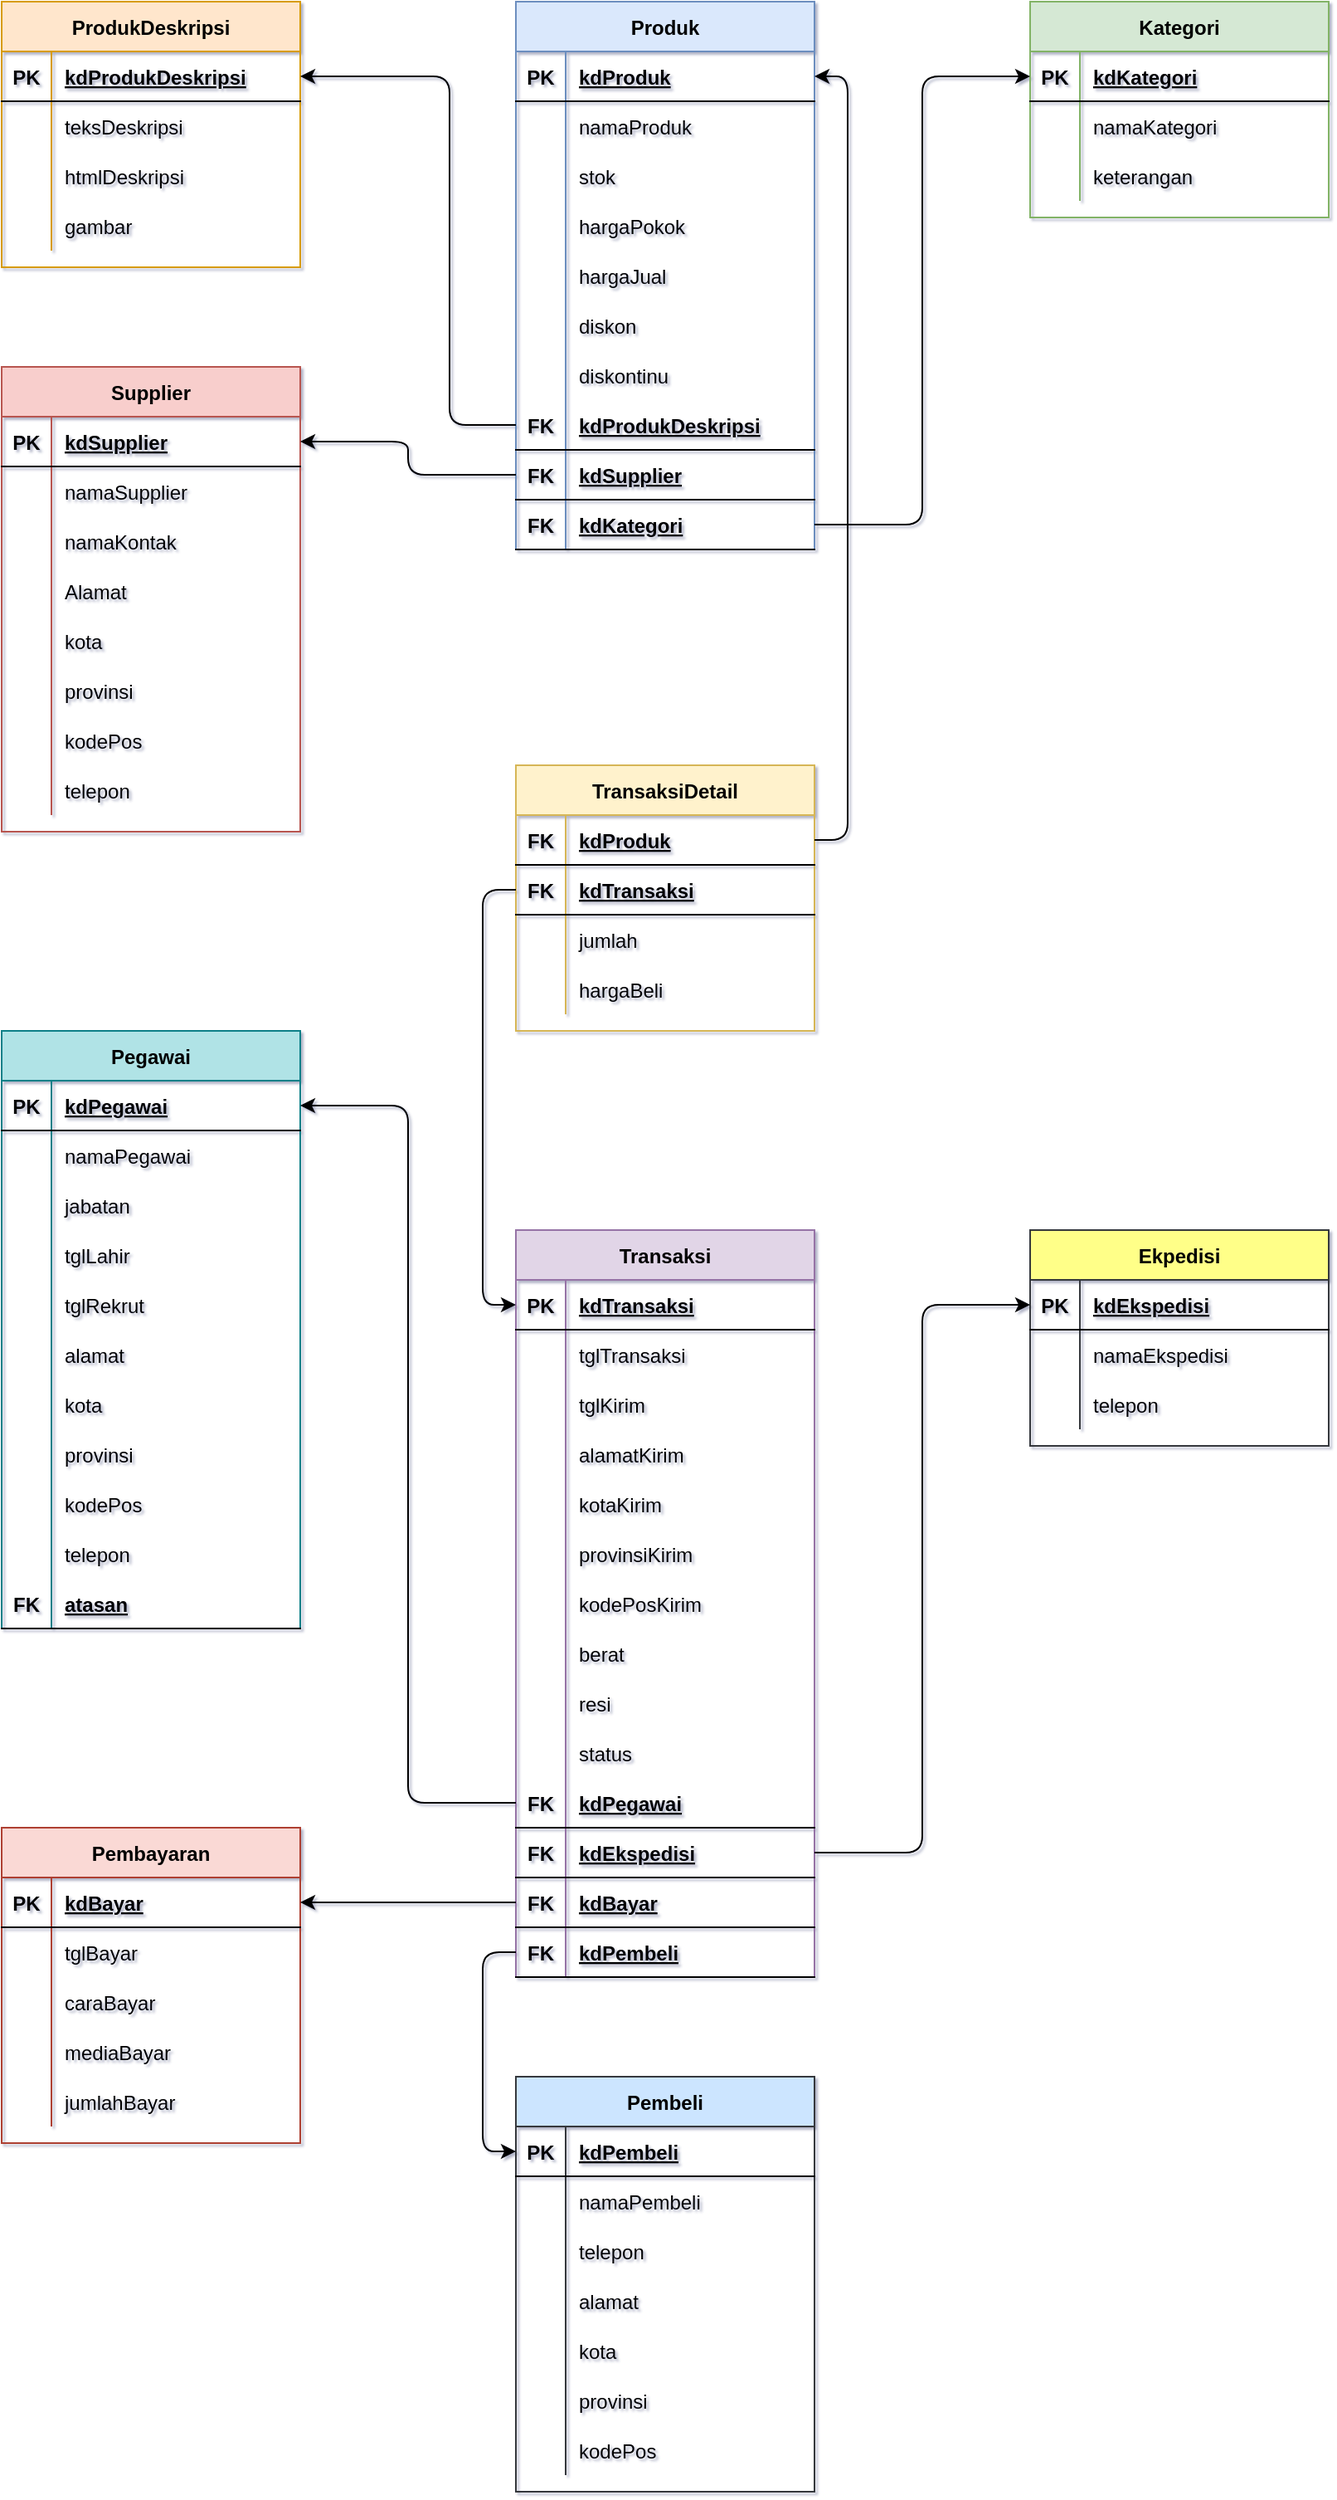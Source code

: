 <mxfile version="20.2.3" type="device"><diagram id="b8rLbkJ4WwLDpNwpe2lG" name="Page-1"><mxGraphModel dx="62" dy="857" grid="1" gridSize="10" guides="1" tooltips="1" connect="1" arrows="1" fold="1" page="0" pageScale="1" pageWidth="850" pageHeight="1100" math="0" shadow="1"><root><mxCell id="0"/><mxCell id="1" parent="0"/><mxCell id="QnlU-XfY6xOTAHZutjpu-1" value="Produk" style="shape=table;startSize=30;container=1;collapsible=1;childLayout=tableLayout;fixedRows=1;rowLines=0;fontStyle=1;align=center;resizeLast=1;fillColor=#dae8fc;strokeColor=#6c8ebf;" parent="1" vertex="1"><mxGeometry x="1090" y="180" width="180" height="330" as="geometry"/></mxCell><mxCell id="QnlU-XfY6xOTAHZutjpu-2" value="" style="shape=tableRow;horizontal=0;startSize=0;swimlaneHead=0;swimlaneBody=0;fillColor=none;collapsible=0;dropTarget=0;points=[[0,0.5],[1,0.5]];portConstraint=eastwest;top=0;left=0;right=0;bottom=1;" parent="QnlU-XfY6xOTAHZutjpu-1" vertex="1"><mxGeometry y="30" width="180" height="30" as="geometry"/></mxCell><mxCell id="QnlU-XfY6xOTAHZutjpu-3" value="PK" style="shape=partialRectangle;connectable=0;fillColor=none;top=0;left=0;bottom=0;right=0;fontStyle=1;overflow=hidden;" parent="QnlU-XfY6xOTAHZutjpu-2" vertex="1"><mxGeometry width="30" height="30" as="geometry"><mxRectangle width="30" height="30" as="alternateBounds"/></mxGeometry></mxCell><mxCell id="QnlU-XfY6xOTAHZutjpu-4" value="kdProduk" style="shape=partialRectangle;connectable=0;fillColor=none;top=0;left=0;bottom=0;right=0;align=left;spacingLeft=6;fontStyle=5;overflow=hidden;" parent="QnlU-XfY6xOTAHZutjpu-2" vertex="1"><mxGeometry x="30" width="150" height="30" as="geometry"><mxRectangle width="150" height="30" as="alternateBounds"/></mxGeometry></mxCell><mxCell id="QnlU-XfY6xOTAHZutjpu-5" value="" style="shape=tableRow;horizontal=0;startSize=0;swimlaneHead=0;swimlaneBody=0;fillColor=none;collapsible=0;dropTarget=0;points=[[0,0.5],[1,0.5]];portConstraint=eastwest;top=0;left=0;right=0;bottom=0;" parent="QnlU-XfY6xOTAHZutjpu-1" vertex="1"><mxGeometry y="60" width="180" height="30" as="geometry"/></mxCell><mxCell id="QnlU-XfY6xOTAHZutjpu-6" value="" style="shape=partialRectangle;connectable=0;fillColor=none;top=0;left=0;bottom=0;right=0;editable=1;overflow=hidden;" parent="QnlU-XfY6xOTAHZutjpu-5" vertex="1"><mxGeometry width="30" height="30" as="geometry"><mxRectangle width="30" height="30" as="alternateBounds"/></mxGeometry></mxCell><mxCell id="QnlU-XfY6xOTAHZutjpu-7" value="namaProduk" style="shape=partialRectangle;connectable=0;fillColor=none;top=0;left=0;bottom=0;right=0;align=left;spacingLeft=6;overflow=hidden;" parent="QnlU-XfY6xOTAHZutjpu-5" vertex="1"><mxGeometry x="30" width="150" height="30" as="geometry"><mxRectangle width="150" height="30" as="alternateBounds"/></mxGeometry></mxCell><mxCell id="QnlU-XfY6xOTAHZutjpu-8" value="" style="shape=tableRow;horizontal=0;startSize=0;swimlaneHead=0;swimlaneBody=0;fillColor=none;collapsible=0;dropTarget=0;points=[[0,0.5],[1,0.5]];portConstraint=eastwest;top=0;left=0;right=0;bottom=0;" parent="QnlU-XfY6xOTAHZutjpu-1" vertex="1"><mxGeometry y="90" width="180" height="30" as="geometry"/></mxCell><mxCell id="QnlU-XfY6xOTAHZutjpu-9" value="" style="shape=partialRectangle;connectable=0;fillColor=none;top=0;left=0;bottom=0;right=0;editable=1;overflow=hidden;" parent="QnlU-XfY6xOTAHZutjpu-8" vertex="1"><mxGeometry width="30" height="30" as="geometry"><mxRectangle width="30" height="30" as="alternateBounds"/></mxGeometry></mxCell><mxCell id="QnlU-XfY6xOTAHZutjpu-10" value="stok" style="shape=partialRectangle;connectable=0;fillColor=none;top=0;left=0;bottom=0;right=0;align=left;spacingLeft=6;overflow=hidden;" parent="QnlU-XfY6xOTAHZutjpu-8" vertex="1"><mxGeometry x="30" width="150" height="30" as="geometry"><mxRectangle width="150" height="30" as="alternateBounds"/></mxGeometry></mxCell><mxCell id="QnlU-XfY6xOTAHZutjpu-11" value="" style="shape=tableRow;horizontal=0;startSize=0;swimlaneHead=0;swimlaneBody=0;fillColor=none;collapsible=0;dropTarget=0;points=[[0,0.5],[1,0.5]];portConstraint=eastwest;top=0;left=0;right=0;bottom=0;" parent="QnlU-XfY6xOTAHZutjpu-1" vertex="1"><mxGeometry y="120" width="180" height="30" as="geometry"/></mxCell><mxCell id="QnlU-XfY6xOTAHZutjpu-12" value="" style="shape=partialRectangle;connectable=0;fillColor=none;top=0;left=0;bottom=0;right=0;editable=1;overflow=hidden;" parent="QnlU-XfY6xOTAHZutjpu-11" vertex="1"><mxGeometry width="30" height="30" as="geometry"><mxRectangle width="30" height="30" as="alternateBounds"/></mxGeometry></mxCell><mxCell id="QnlU-XfY6xOTAHZutjpu-13" value="hargaPokok" style="shape=partialRectangle;connectable=0;fillColor=none;top=0;left=0;bottom=0;right=0;align=left;spacingLeft=6;overflow=hidden;" parent="QnlU-XfY6xOTAHZutjpu-11" vertex="1"><mxGeometry x="30" width="150" height="30" as="geometry"><mxRectangle width="150" height="30" as="alternateBounds"/></mxGeometry></mxCell><mxCell id="QnlU-XfY6xOTAHZutjpu-14" value="" style="shape=tableRow;horizontal=0;startSize=0;swimlaneHead=0;swimlaneBody=0;fillColor=none;collapsible=0;dropTarget=0;points=[[0,0.5],[1,0.5]];portConstraint=eastwest;top=0;left=0;right=0;bottom=0;" parent="QnlU-XfY6xOTAHZutjpu-1" vertex="1"><mxGeometry y="150" width="180" height="30" as="geometry"/></mxCell><mxCell id="QnlU-XfY6xOTAHZutjpu-15" value="" style="shape=partialRectangle;connectable=0;fillColor=none;top=0;left=0;bottom=0;right=0;editable=1;overflow=hidden;" parent="QnlU-XfY6xOTAHZutjpu-14" vertex="1"><mxGeometry width="30" height="30" as="geometry"><mxRectangle width="30" height="30" as="alternateBounds"/></mxGeometry></mxCell><mxCell id="QnlU-XfY6xOTAHZutjpu-16" value="hargaJual" style="shape=partialRectangle;connectable=0;fillColor=none;top=0;left=0;bottom=0;right=0;align=left;spacingLeft=6;overflow=hidden;" parent="QnlU-XfY6xOTAHZutjpu-14" vertex="1"><mxGeometry x="30" width="150" height="30" as="geometry"><mxRectangle width="150" height="30" as="alternateBounds"/></mxGeometry></mxCell><mxCell id="QnlU-XfY6xOTAHZutjpu-17" value="" style="shape=tableRow;horizontal=0;startSize=0;swimlaneHead=0;swimlaneBody=0;fillColor=none;collapsible=0;dropTarget=0;points=[[0,0.5],[1,0.5]];portConstraint=eastwest;top=0;left=0;right=0;bottom=0;" parent="QnlU-XfY6xOTAHZutjpu-1" vertex="1"><mxGeometry y="180" width="180" height="30" as="geometry"/></mxCell><mxCell id="QnlU-XfY6xOTAHZutjpu-18" value="" style="shape=partialRectangle;connectable=0;fillColor=none;top=0;left=0;bottom=0;right=0;editable=1;overflow=hidden;" parent="QnlU-XfY6xOTAHZutjpu-17" vertex="1"><mxGeometry width="30" height="30" as="geometry"><mxRectangle width="30" height="30" as="alternateBounds"/></mxGeometry></mxCell><mxCell id="QnlU-XfY6xOTAHZutjpu-19" value="diskon" style="shape=partialRectangle;connectable=0;fillColor=none;top=0;left=0;bottom=0;right=0;align=left;spacingLeft=6;overflow=hidden;" parent="QnlU-XfY6xOTAHZutjpu-17" vertex="1"><mxGeometry x="30" width="150" height="30" as="geometry"><mxRectangle width="150" height="30" as="alternateBounds"/></mxGeometry></mxCell><mxCell id="QnlU-XfY6xOTAHZutjpu-20" value="" style="shape=tableRow;horizontal=0;startSize=0;swimlaneHead=0;swimlaneBody=0;fillColor=none;collapsible=0;dropTarget=0;points=[[0,0.5],[1,0.5]];portConstraint=eastwest;top=0;left=0;right=0;bottom=0;" parent="QnlU-XfY6xOTAHZutjpu-1" vertex="1"><mxGeometry y="210" width="180" height="30" as="geometry"/></mxCell><mxCell id="QnlU-XfY6xOTAHZutjpu-21" value="" style="shape=partialRectangle;connectable=0;fillColor=none;top=0;left=0;bottom=0;right=0;editable=1;overflow=hidden;" parent="QnlU-XfY6xOTAHZutjpu-20" vertex="1"><mxGeometry width="30" height="30" as="geometry"><mxRectangle width="30" height="30" as="alternateBounds"/></mxGeometry></mxCell><mxCell id="QnlU-XfY6xOTAHZutjpu-22" value="diskontinu" style="shape=partialRectangle;connectable=0;fillColor=none;top=0;left=0;bottom=0;right=0;align=left;spacingLeft=6;overflow=hidden;" parent="QnlU-XfY6xOTAHZutjpu-20" vertex="1"><mxGeometry x="30" width="150" height="30" as="geometry"><mxRectangle width="150" height="30" as="alternateBounds"/></mxGeometry></mxCell><mxCell id="QnlU-XfY6xOTAHZutjpu-168" value="" style="shape=tableRow;horizontal=0;startSize=0;swimlaneHead=0;swimlaneBody=0;fillColor=none;collapsible=0;dropTarget=0;points=[[0,0.5],[1,0.5]];portConstraint=eastwest;top=0;left=0;right=0;bottom=1;" parent="QnlU-XfY6xOTAHZutjpu-1" vertex="1"><mxGeometry y="240" width="180" height="30" as="geometry"/></mxCell><mxCell id="QnlU-XfY6xOTAHZutjpu-169" value="FK" style="shape=partialRectangle;connectable=0;fillColor=none;top=0;left=0;bottom=0;right=0;fontStyle=1;overflow=hidden;" parent="QnlU-XfY6xOTAHZutjpu-168" vertex="1"><mxGeometry width="30" height="30" as="geometry"><mxRectangle width="30" height="30" as="alternateBounds"/></mxGeometry></mxCell><mxCell id="QnlU-XfY6xOTAHZutjpu-170" value="kdProdukDeskripsi" style="shape=partialRectangle;connectable=0;fillColor=none;top=0;left=0;bottom=0;right=0;align=left;spacingLeft=6;fontStyle=5;overflow=hidden;" parent="QnlU-XfY6xOTAHZutjpu-168" vertex="1"><mxGeometry x="30" width="150" height="30" as="geometry"><mxRectangle width="150" height="30" as="alternateBounds"/></mxGeometry></mxCell><mxCell id="QnlU-XfY6xOTAHZutjpu-171" value="" style="shape=tableRow;horizontal=0;startSize=0;swimlaneHead=0;swimlaneBody=0;fillColor=none;collapsible=0;dropTarget=0;points=[[0,0.5],[1,0.5]];portConstraint=eastwest;top=0;left=0;right=0;bottom=1;" parent="QnlU-XfY6xOTAHZutjpu-1" vertex="1"><mxGeometry y="270" width="180" height="30" as="geometry"/></mxCell><mxCell id="QnlU-XfY6xOTAHZutjpu-172" value="FK" style="shape=partialRectangle;connectable=0;fillColor=none;top=0;left=0;bottom=0;right=0;fontStyle=1;overflow=hidden;" parent="QnlU-XfY6xOTAHZutjpu-171" vertex="1"><mxGeometry width="30" height="30" as="geometry"><mxRectangle width="30" height="30" as="alternateBounds"/></mxGeometry></mxCell><mxCell id="QnlU-XfY6xOTAHZutjpu-173" value="kdSupplier" style="shape=partialRectangle;connectable=0;fillColor=none;top=0;left=0;bottom=0;right=0;align=left;spacingLeft=6;fontStyle=5;overflow=hidden;" parent="QnlU-XfY6xOTAHZutjpu-171" vertex="1"><mxGeometry x="30" width="150" height="30" as="geometry"><mxRectangle width="150" height="30" as="alternateBounds"/></mxGeometry></mxCell><mxCell id="QnlU-XfY6xOTAHZutjpu-174" value="" style="shape=tableRow;horizontal=0;startSize=0;swimlaneHead=0;swimlaneBody=0;fillColor=none;collapsible=0;dropTarget=0;points=[[0,0.5],[1,0.5]];portConstraint=eastwest;top=0;left=0;right=0;bottom=1;" parent="QnlU-XfY6xOTAHZutjpu-1" vertex="1"><mxGeometry y="300" width="180" height="30" as="geometry"/></mxCell><mxCell id="QnlU-XfY6xOTAHZutjpu-175" value="FK" style="shape=partialRectangle;connectable=0;fillColor=none;top=0;left=0;bottom=0;right=0;fontStyle=1;overflow=hidden;" parent="QnlU-XfY6xOTAHZutjpu-174" vertex="1"><mxGeometry width="30" height="30" as="geometry"><mxRectangle width="30" height="30" as="alternateBounds"/></mxGeometry></mxCell><mxCell id="QnlU-XfY6xOTAHZutjpu-176" value="kdKategori" style="shape=partialRectangle;connectable=0;fillColor=none;top=0;left=0;bottom=0;right=0;align=left;spacingLeft=6;fontStyle=5;overflow=hidden;" parent="QnlU-XfY6xOTAHZutjpu-174" vertex="1"><mxGeometry x="30" width="150" height="30" as="geometry"><mxRectangle width="150" height="30" as="alternateBounds"/></mxGeometry></mxCell><mxCell id="QnlU-XfY6xOTAHZutjpu-32" value="Kategori" style="shape=table;startSize=30;container=1;collapsible=1;childLayout=tableLayout;fixedRows=1;rowLines=0;fontStyle=1;align=center;resizeLast=1;fillColor=#d5e8d4;strokeColor=#82b366;" parent="1" vertex="1"><mxGeometry x="1400" y="180" width="180" height="130" as="geometry"/></mxCell><mxCell id="QnlU-XfY6xOTAHZutjpu-33" value="" style="shape=tableRow;horizontal=0;startSize=0;swimlaneHead=0;swimlaneBody=0;fillColor=none;collapsible=0;dropTarget=0;points=[[0,0.5],[1,0.5]];portConstraint=eastwest;top=0;left=0;right=0;bottom=1;" parent="QnlU-XfY6xOTAHZutjpu-32" vertex="1"><mxGeometry y="30" width="180" height="30" as="geometry"/></mxCell><mxCell id="QnlU-XfY6xOTAHZutjpu-34" value="PK" style="shape=partialRectangle;connectable=0;fillColor=none;top=0;left=0;bottom=0;right=0;fontStyle=1;overflow=hidden;" parent="QnlU-XfY6xOTAHZutjpu-33" vertex="1"><mxGeometry width="30" height="30" as="geometry"><mxRectangle width="30" height="30" as="alternateBounds"/></mxGeometry></mxCell><mxCell id="QnlU-XfY6xOTAHZutjpu-35" value="kdKategori" style="shape=partialRectangle;connectable=0;fillColor=none;top=0;left=0;bottom=0;right=0;align=left;spacingLeft=6;fontStyle=5;overflow=hidden;" parent="QnlU-XfY6xOTAHZutjpu-33" vertex="1"><mxGeometry x="30" width="150" height="30" as="geometry"><mxRectangle width="150" height="30" as="alternateBounds"/></mxGeometry></mxCell><mxCell id="QnlU-XfY6xOTAHZutjpu-36" value="" style="shape=tableRow;horizontal=0;startSize=0;swimlaneHead=0;swimlaneBody=0;fillColor=none;collapsible=0;dropTarget=0;points=[[0,0.5],[1,0.5]];portConstraint=eastwest;top=0;left=0;right=0;bottom=0;" parent="QnlU-XfY6xOTAHZutjpu-32" vertex="1"><mxGeometry y="60" width="180" height="30" as="geometry"/></mxCell><mxCell id="QnlU-XfY6xOTAHZutjpu-37" value="" style="shape=partialRectangle;connectable=0;fillColor=none;top=0;left=0;bottom=0;right=0;editable=1;overflow=hidden;" parent="QnlU-XfY6xOTAHZutjpu-36" vertex="1"><mxGeometry width="30" height="30" as="geometry"><mxRectangle width="30" height="30" as="alternateBounds"/></mxGeometry></mxCell><mxCell id="QnlU-XfY6xOTAHZutjpu-38" value="namaKategori" style="shape=partialRectangle;connectable=0;fillColor=none;top=0;left=0;bottom=0;right=0;align=left;spacingLeft=6;overflow=hidden;" parent="QnlU-XfY6xOTAHZutjpu-36" vertex="1"><mxGeometry x="30" width="150" height="30" as="geometry"><mxRectangle width="150" height="30" as="alternateBounds"/></mxGeometry></mxCell><mxCell id="QnlU-XfY6xOTAHZutjpu-39" value="" style="shape=tableRow;horizontal=0;startSize=0;swimlaneHead=0;swimlaneBody=0;fillColor=none;collapsible=0;dropTarget=0;points=[[0,0.5],[1,0.5]];portConstraint=eastwest;top=0;left=0;right=0;bottom=0;" parent="QnlU-XfY6xOTAHZutjpu-32" vertex="1"><mxGeometry y="90" width="180" height="30" as="geometry"/></mxCell><mxCell id="QnlU-XfY6xOTAHZutjpu-40" value="" style="shape=partialRectangle;connectable=0;fillColor=none;top=0;left=0;bottom=0;right=0;editable=1;overflow=hidden;" parent="QnlU-XfY6xOTAHZutjpu-39" vertex="1"><mxGeometry width="30" height="30" as="geometry"><mxRectangle width="30" height="30" as="alternateBounds"/></mxGeometry></mxCell><mxCell id="QnlU-XfY6xOTAHZutjpu-41" value="keterangan" style="shape=partialRectangle;connectable=0;fillColor=none;top=0;left=0;bottom=0;right=0;align=left;spacingLeft=6;overflow=hidden;" parent="QnlU-XfY6xOTAHZutjpu-39" vertex="1"><mxGeometry x="30" width="150" height="30" as="geometry"><mxRectangle width="150" height="30" as="alternateBounds"/></mxGeometry></mxCell><mxCell id="QnlU-XfY6xOTAHZutjpu-45" value="ProdukDeskripsi" style="shape=table;startSize=30;container=1;collapsible=1;childLayout=tableLayout;fixedRows=1;rowLines=0;fontStyle=1;align=center;resizeLast=1;fillColor=#ffe6cc;strokeColor=#d79b00;" parent="1" vertex="1"><mxGeometry x="780" y="180" width="180" height="160" as="geometry"/></mxCell><mxCell id="QnlU-XfY6xOTAHZutjpu-46" value="" style="shape=tableRow;horizontal=0;startSize=0;swimlaneHead=0;swimlaneBody=0;fillColor=none;collapsible=0;dropTarget=0;points=[[0,0.5],[1,0.5]];portConstraint=eastwest;top=0;left=0;right=0;bottom=1;" parent="QnlU-XfY6xOTAHZutjpu-45" vertex="1"><mxGeometry y="30" width="180" height="30" as="geometry"/></mxCell><mxCell id="QnlU-XfY6xOTAHZutjpu-47" value="PK" style="shape=partialRectangle;connectable=0;fillColor=none;top=0;left=0;bottom=0;right=0;fontStyle=1;overflow=hidden;" parent="QnlU-XfY6xOTAHZutjpu-46" vertex="1"><mxGeometry width="30" height="30" as="geometry"><mxRectangle width="30" height="30" as="alternateBounds"/></mxGeometry></mxCell><mxCell id="QnlU-XfY6xOTAHZutjpu-48" value="kdProdukDeskripsi" style="shape=partialRectangle;connectable=0;fillColor=none;top=0;left=0;bottom=0;right=0;align=left;spacingLeft=6;fontStyle=5;overflow=hidden;" parent="QnlU-XfY6xOTAHZutjpu-46" vertex="1"><mxGeometry x="30" width="150" height="30" as="geometry"><mxRectangle width="150" height="30" as="alternateBounds"/></mxGeometry></mxCell><mxCell id="QnlU-XfY6xOTAHZutjpu-49" value="" style="shape=tableRow;horizontal=0;startSize=0;swimlaneHead=0;swimlaneBody=0;fillColor=none;collapsible=0;dropTarget=0;points=[[0,0.5],[1,0.5]];portConstraint=eastwest;top=0;left=0;right=0;bottom=0;" parent="QnlU-XfY6xOTAHZutjpu-45" vertex="1"><mxGeometry y="60" width="180" height="30" as="geometry"/></mxCell><mxCell id="QnlU-XfY6xOTAHZutjpu-50" value="" style="shape=partialRectangle;connectable=0;fillColor=none;top=0;left=0;bottom=0;right=0;editable=1;overflow=hidden;" parent="QnlU-XfY6xOTAHZutjpu-49" vertex="1"><mxGeometry width="30" height="30" as="geometry"><mxRectangle width="30" height="30" as="alternateBounds"/></mxGeometry></mxCell><mxCell id="QnlU-XfY6xOTAHZutjpu-51" value="teksDeskripsi" style="shape=partialRectangle;connectable=0;fillColor=none;top=0;left=0;bottom=0;right=0;align=left;spacingLeft=6;overflow=hidden;" parent="QnlU-XfY6xOTAHZutjpu-49" vertex="1"><mxGeometry x="30" width="150" height="30" as="geometry"><mxRectangle width="150" height="30" as="alternateBounds"/></mxGeometry></mxCell><mxCell id="QnlU-XfY6xOTAHZutjpu-52" value="" style="shape=tableRow;horizontal=0;startSize=0;swimlaneHead=0;swimlaneBody=0;fillColor=none;collapsible=0;dropTarget=0;points=[[0,0.5],[1,0.5]];portConstraint=eastwest;top=0;left=0;right=0;bottom=0;" parent="QnlU-XfY6xOTAHZutjpu-45" vertex="1"><mxGeometry y="90" width="180" height="30" as="geometry"/></mxCell><mxCell id="QnlU-XfY6xOTAHZutjpu-53" value="" style="shape=partialRectangle;connectable=0;fillColor=none;top=0;left=0;bottom=0;right=0;editable=1;overflow=hidden;" parent="QnlU-XfY6xOTAHZutjpu-52" vertex="1"><mxGeometry width="30" height="30" as="geometry"><mxRectangle width="30" height="30" as="alternateBounds"/></mxGeometry></mxCell><mxCell id="QnlU-XfY6xOTAHZutjpu-54" value="htmlDeskripsi" style="shape=partialRectangle;connectable=0;fillColor=none;top=0;left=0;bottom=0;right=0;align=left;spacingLeft=6;overflow=hidden;" parent="QnlU-XfY6xOTAHZutjpu-52" vertex="1"><mxGeometry x="30" width="150" height="30" as="geometry"><mxRectangle width="150" height="30" as="alternateBounds"/></mxGeometry></mxCell><mxCell id="QnlU-XfY6xOTAHZutjpu-55" value="" style="shape=tableRow;horizontal=0;startSize=0;swimlaneHead=0;swimlaneBody=0;fillColor=none;collapsible=0;dropTarget=0;points=[[0,0.5],[1,0.5]];portConstraint=eastwest;top=0;left=0;right=0;bottom=0;" parent="QnlU-XfY6xOTAHZutjpu-45" vertex="1"><mxGeometry y="120" width="180" height="30" as="geometry"/></mxCell><mxCell id="QnlU-XfY6xOTAHZutjpu-56" value="" style="shape=partialRectangle;connectable=0;fillColor=none;top=0;left=0;bottom=0;right=0;editable=1;overflow=hidden;" parent="QnlU-XfY6xOTAHZutjpu-55" vertex="1"><mxGeometry width="30" height="30" as="geometry"><mxRectangle width="30" height="30" as="alternateBounds"/></mxGeometry></mxCell><mxCell id="QnlU-XfY6xOTAHZutjpu-57" value="gambar" style="shape=partialRectangle;connectable=0;fillColor=none;top=0;left=0;bottom=0;right=0;align=left;spacingLeft=6;overflow=hidden;" parent="QnlU-XfY6xOTAHZutjpu-55" vertex="1"><mxGeometry x="30" width="150" height="30" as="geometry"><mxRectangle width="150" height="30" as="alternateBounds"/></mxGeometry></mxCell><mxCell id="QnlU-XfY6xOTAHZutjpu-58" value="Supplier" style="shape=table;startSize=30;container=1;collapsible=1;childLayout=tableLayout;fixedRows=1;rowLines=0;fontStyle=1;align=center;resizeLast=1;fillColor=#f8cecc;strokeColor=#b85450;" parent="1" vertex="1"><mxGeometry x="780" y="400" width="180" height="280" as="geometry"/></mxCell><mxCell id="QnlU-XfY6xOTAHZutjpu-59" value="" style="shape=tableRow;horizontal=0;startSize=0;swimlaneHead=0;swimlaneBody=0;fillColor=none;collapsible=0;dropTarget=0;points=[[0,0.5],[1,0.5]];portConstraint=eastwest;top=0;left=0;right=0;bottom=1;" parent="QnlU-XfY6xOTAHZutjpu-58" vertex="1"><mxGeometry y="30" width="180" height="30" as="geometry"/></mxCell><mxCell id="QnlU-XfY6xOTAHZutjpu-60" value="PK" style="shape=partialRectangle;connectable=0;fillColor=none;top=0;left=0;bottom=0;right=0;fontStyle=1;overflow=hidden;" parent="QnlU-XfY6xOTAHZutjpu-59" vertex="1"><mxGeometry width="30" height="30" as="geometry"><mxRectangle width="30" height="30" as="alternateBounds"/></mxGeometry></mxCell><mxCell id="QnlU-XfY6xOTAHZutjpu-61" value="kdSupplier" style="shape=partialRectangle;connectable=0;fillColor=none;top=0;left=0;bottom=0;right=0;align=left;spacingLeft=6;fontStyle=5;overflow=hidden;" parent="QnlU-XfY6xOTAHZutjpu-59" vertex="1"><mxGeometry x="30" width="150" height="30" as="geometry"><mxRectangle width="150" height="30" as="alternateBounds"/></mxGeometry></mxCell><mxCell id="QnlU-XfY6xOTAHZutjpu-62" value="" style="shape=tableRow;horizontal=0;startSize=0;swimlaneHead=0;swimlaneBody=0;fillColor=none;collapsible=0;dropTarget=0;points=[[0,0.5],[1,0.5]];portConstraint=eastwest;top=0;left=0;right=0;bottom=0;" parent="QnlU-XfY6xOTAHZutjpu-58" vertex="1"><mxGeometry y="60" width="180" height="30" as="geometry"/></mxCell><mxCell id="QnlU-XfY6xOTAHZutjpu-63" value="" style="shape=partialRectangle;connectable=0;fillColor=none;top=0;left=0;bottom=0;right=0;editable=1;overflow=hidden;" parent="QnlU-XfY6xOTAHZutjpu-62" vertex="1"><mxGeometry width="30" height="30" as="geometry"><mxRectangle width="30" height="30" as="alternateBounds"/></mxGeometry></mxCell><mxCell id="QnlU-XfY6xOTAHZutjpu-64" value="namaSupplier" style="shape=partialRectangle;connectable=0;fillColor=none;top=0;left=0;bottom=0;right=0;align=left;spacingLeft=6;overflow=hidden;" parent="QnlU-XfY6xOTAHZutjpu-62" vertex="1"><mxGeometry x="30" width="150" height="30" as="geometry"><mxRectangle width="150" height="30" as="alternateBounds"/></mxGeometry></mxCell><mxCell id="QnlU-XfY6xOTAHZutjpu-65" value="" style="shape=tableRow;horizontal=0;startSize=0;swimlaneHead=0;swimlaneBody=0;fillColor=none;collapsible=0;dropTarget=0;points=[[0,0.5],[1,0.5]];portConstraint=eastwest;top=0;left=0;right=0;bottom=0;" parent="QnlU-XfY6xOTAHZutjpu-58" vertex="1"><mxGeometry y="90" width="180" height="30" as="geometry"/></mxCell><mxCell id="QnlU-XfY6xOTAHZutjpu-66" value="" style="shape=partialRectangle;connectable=0;fillColor=none;top=0;left=0;bottom=0;right=0;editable=1;overflow=hidden;" parent="QnlU-XfY6xOTAHZutjpu-65" vertex="1"><mxGeometry width="30" height="30" as="geometry"><mxRectangle width="30" height="30" as="alternateBounds"/></mxGeometry></mxCell><mxCell id="QnlU-XfY6xOTAHZutjpu-67" value="namaKontak" style="shape=partialRectangle;connectable=0;fillColor=none;top=0;left=0;bottom=0;right=0;align=left;spacingLeft=6;overflow=hidden;" parent="QnlU-XfY6xOTAHZutjpu-65" vertex="1"><mxGeometry x="30" width="150" height="30" as="geometry"><mxRectangle width="150" height="30" as="alternateBounds"/></mxGeometry></mxCell><mxCell id="QnlU-XfY6xOTAHZutjpu-68" value="" style="shape=tableRow;horizontal=0;startSize=0;swimlaneHead=0;swimlaneBody=0;fillColor=none;collapsible=0;dropTarget=0;points=[[0,0.5],[1,0.5]];portConstraint=eastwest;top=0;left=0;right=0;bottom=0;" parent="QnlU-XfY6xOTAHZutjpu-58" vertex="1"><mxGeometry y="120" width="180" height="30" as="geometry"/></mxCell><mxCell id="QnlU-XfY6xOTAHZutjpu-69" value="" style="shape=partialRectangle;connectable=0;fillColor=none;top=0;left=0;bottom=0;right=0;editable=1;overflow=hidden;" parent="QnlU-XfY6xOTAHZutjpu-68" vertex="1"><mxGeometry width="30" height="30" as="geometry"><mxRectangle width="30" height="30" as="alternateBounds"/></mxGeometry></mxCell><mxCell id="QnlU-XfY6xOTAHZutjpu-70" value="Alamat" style="shape=partialRectangle;connectable=0;fillColor=none;top=0;left=0;bottom=0;right=0;align=left;spacingLeft=6;overflow=hidden;" parent="QnlU-XfY6xOTAHZutjpu-68" vertex="1"><mxGeometry x="30" width="150" height="30" as="geometry"><mxRectangle width="150" height="30" as="alternateBounds"/></mxGeometry></mxCell><mxCell id="QnlU-XfY6xOTAHZutjpu-71" value="" style="shape=tableRow;horizontal=0;startSize=0;swimlaneHead=0;swimlaneBody=0;fillColor=none;collapsible=0;dropTarget=0;points=[[0,0.5],[1,0.5]];portConstraint=eastwest;top=0;left=0;right=0;bottom=0;" parent="QnlU-XfY6xOTAHZutjpu-58" vertex="1"><mxGeometry y="150" width="180" height="30" as="geometry"/></mxCell><mxCell id="QnlU-XfY6xOTAHZutjpu-72" value="" style="shape=partialRectangle;connectable=0;fillColor=none;top=0;left=0;bottom=0;right=0;editable=1;overflow=hidden;" parent="QnlU-XfY6xOTAHZutjpu-71" vertex="1"><mxGeometry width="30" height="30" as="geometry"><mxRectangle width="30" height="30" as="alternateBounds"/></mxGeometry></mxCell><mxCell id="QnlU-XfY6xOTAHZutjpu-73" value="kota" style="shape=partialRectangle;connectable=0;fillColor=none;top=0;left=0;bottom=0;right=0;align=left;spacingLeft=6;overflow=hidden;" parent="QnlU-XfY6xOTAHZutjpu-71" vertex="1"><mxGeometry x="30" width="150" height="30" as="geometry"><mxRectangle width="150" height="30" as="alternateBounds"/></mxGeometry></mxCell><mxCell id="QnlU-XfY6xOTAHZutjpu-74" value="" style="shape=tableRow;horizontal=0;startSize=0;swimlaneHead=0;swimlaneBody=0;fillColor=none;collapsible=0;dropTarget=0;points=[[0,0.5],[1,0.5]];portConstraint=eastwest;top=0;left=0;right=0;bottom=0;" parent="QnlU-XfY6xOTAHZutjpu-58" vertex="1"><mxGeometry y="180" width="180" height="30" as="geometry"/></mxCell><mxCell id="QnlU-XfY6xOTAHZutjpu-75" value="" style="shape=partialRectangle;connectable=0;fillColor=none;top=0;left=0;bottom=0;right=0;editable=1;overflow=hidden;" parent="QnlU-XfY6xOTAHZutjpu-74" vertex="1"><mxGeometry width="30" height="30" as="geometry"><mxRectangle width="30" height="30" as="alternateBounds"/></mxGeometry></mxCell><mxCell id="QnlU-XfY6xOTAHZutjpu-76" value="provinsi" style="shape=partialRectangle;connectable=0;fillColor=none;top=0;left=0;bottom=0;right=0;align=left;spacingLeft=6;overflow=hidden;" parent="QnlU-XfY6xOTAHZutjpu-74" vertex="1"><mxGeometry x="30" width="150" height="30" as="geometry"><mxRectangle width="150" height="30" as="alternateBounds"/></mxGeometry></mxCell><mxCell id="QnlU-XfY6xOTAHZutjpu-77" value="" style="shape=tableRow;horizontal=0;startSize=0;swimlaneHead=0;swimlaneBody=0;fillColor=none;collapsible=0;dropTarget=0;points=[[0,0.5],[1,0.5]];portConstraint=eastwest;top=0;left=0;right=0;bottom=0;" parent="QnlU-XfY6xOTAHZutjpu-58" vertex="1"><mxGeometry y="210" width="180" height="30" as="geometry"/></mxCell><mxCell id="QnlU-XfY6xOTAHZutjpu-78" value="" style="shape=partialRectangle;connectable=0;fillColor=none;top=0;left=0;bottom=0;right=0;editable=1;overflow=hidden;" parent="QnlU-XfY6xOTAHZutjpu-77" vertex="1"><mxGeometry width="30" height="30" as="geometry"><mxRectangle width="30" height="30" as="alternateBounds"/></mxGeometry></mxCell><mxCell id="QnlU-XfY6xOTAHZutjpu-79" value="kodePos" style="shape=partialRectangle;connectable=0;fillColor=none;top=0;left=0;bottom=0;right=0;align=left;spacingLeft=6;overflow=hidden;" parent="QnlU-XfY6xOTAHZutjpu-77" vertex="1"><mxGeometry x="30" width="150" height="30" as="geometry"><mxRectangle width="150" height="30" as="alternateBounds"/></mxGeometry></mxCell><mxCell id="QnlU-XfY6xOTAHZutjpu-102" value="" style="shape=tableRow;horizontal=0;startSize=0;swimlaneHead=0;swimlaneBody=0;fillColor=none;collapsible=0;dropTarget=0;points=[[0,0.5],[1,0.5]];portConstraint=eastwest;top=0;left=0;right=0;bottom=0;" parent="QnlU-XfY6xOTAHZutjpu-58" vertex="1"><mxGeometry y="240" width="180" height="30" as="geometry"/></mxCell><mxCell id="QnlU-XfY6xOTAHZutjpu-103" value="" style="shape=partialRectangle;connectable=0;fillColor=none;top=0;left=0;bottom=0;right=0;editable=1;overflow=hidden;" parent="QnlU-XfY6xOTAHZutjpu-102" vertex="1"><mxGeometry width="30" height="30" as="geometry"><mxRectangle width="30" height="30" as="alternateBounds"/></mxGeometry></mxCell><mxCell id="QnlU-XfY6xOTAHZutjpu-104" value="telepon" style="shape=partialRectangle;connectable=0;fillColor=none;top=0;left=0;bottom=0;right=0;align=left;spacingLeft=6;overflow=hidden;" parent="QnlU-XfY6xOTAHZutjpu-102" vertex="1"><mxGeometry x="30" width="150" height="30" as="geometry"><mxRectangle width="150" height="30" as="alternateBounds"/></mxGeometry></mxCell><mxCell id="QnlU-XfY6xOTAHZutjpu-105" value="TransaksiDetail" style="shape=table;startSize=30;container=1;collapsible=1;childLayout=tableLayout;fixedRows=1;rowLines=0;fontStyle=1;align=center;resizeLast=1;fillColor=#fff2cc;strokeColor=#d6b656;" parent="1" vertex="1"><mxGeometry x="1090" y="640" width="180" height="160" as="geometry"/></mxCell><mxCell id="QnlU-XfY6xOTAHZutjpu-106" value="" style="shape=tableRow;horizontal=0;startSize=0;swimlaneHead=0;swimlaneBody=0;fillColor=none;collapsible=0;dropTarget=0;points=[[0,0.5],[1,0.5]];portConstraint=eastwest;top=0;left=0;right=0;bottom=1;" parent="QnlU-XfY6xOTAHZutjpu-105" vertex="1"><mxGeometry y="30" width="180" height="30" as="geometry"/></mxCell><mxCell id="QnlU-XfY6xOTAHZutjpu-107" value="FK" style="shape=partialRectangle;connectable=0;fillColor=none;top=0;left=0;bottom=0;right=0;fontStyle=1;overflow=hidden;" parent="QnlU-XfY6xOTAHZutjpu-106" vertex="1"><mxGeometry width="30" height="30" as="geometry"><mxRectangle width="30" height="30" as="alternateBounds"/></mxGeometry></mxCell><mxCell id="QnlU-XfY6xOTAHZutjpu-108" value="kdProduk" style="shape=partialRectangle;connectable=0;fillColor=none;top=0;left=0;bottom=0;right=0;align=left;spacingLeft=6;fontStyle=5;overflow=hidden;" parent="QnlU-XfY6xOTAHZutjpu-106" vertex="1"><mxGeometry x="30" width="150" height="30" as="geometry"><mxRectangle width="150" height="30" as="alternateBounds"/></mxGeometry></mxCell><mxCell id="QnlU-XfY6xOTAHZutjpu-121" value="" style="shape=tableRow;horizontal=0;startSize=0;swimlaneHead=0;swimlaneBody=0;fillColor=none;collapsible=0;dropTarget=0;points=[[0,0.5],[1,0.5]];portConstraint=eastwest;top=0;left=0;right=0;bottom=1;" parent="QnlU-XfY6xOTAHZutjpu-105" vertex="1"><mxGeometry y="60" width="180" height="30" as="geometry"/></mxCell><mxCell id="QnlU-XfY6xOTAHZutjpu-122" value="FK" style="shape=partialRectangle;connectable=0;fillColor=none;top=0;left=0;bottom=0;right=0;fontStyle=1;overflow=hidden;" parent="QnlU-XfY6xOTAHZutjpu-121" vertex="1"><mxGeometry width="30" height="30" as="geometry"><mxRectangle width="30" height="30" as="alternateBounds"/></mxGeometry></mxCell><mxCell id="QnlU-XfY6xOTAHZutjpu-123" value="kdTransaksi" style="shape=partialRectangle;connectable=0;fillColor=none;top=0;left=0;bottom=0;right=0;align=left;spacingLeft=6;fontStyle=5;overflow=hidden;" parent="QnlU-XfY6xOTAHZutjpu-121" vertex="1"><mxGeometry x="30" width="150" height="30" as="geometry"><mxRectangle width="150" height="30" as="alternateBounds"/></mxGeometry></mxCell><mxCell id="QnlU-XfY6xOTAHZutjpu-109" value="" style="shape=tableRow;horizontal=0;startSize=0;swimlaneHead=0;swimlaneBody=0;fillColor=none;collapsible=0;dropTarget=0;points=[[0,0.5],[1,0.5]];portConstraint=eastwest;top=0;left=0;right=0;bottom=0;" parent="QnlU-XfY6xOTAHZutjpu-105" vertex="1"><mxGeometry y="90" width="180" height="30" as="geometry"/></mxCell><mxCell id="QnlU-XfY6xOTAHZutjpu-110" value="" style="shape=partialRectangle;connectable=0;fillColor=none;top=0;left=0;bottom=0;right=0;editable=1;overflow=hidden;" parent="QnlU-XfY6xOTAHZutjpu-109" vertex="1"><mxGeometry width="30" height="30" as="geometry"><mxRectangle width="30" height="30" as="alternateBounds"/></mxGeometry></mxCell><mxCell id="QnlU-XfY6xOTAHZutjpu-111" value="jumlah" style="shape=partialRectangle;connectable=0;fillColor=none;top=0;left=0;bottom=0;right=0;align=left;spacingLeft=6;overflow=hidden;" parent="QnlU-XfY6xOTAHZutjpu-109" vertex="1"><mxGeometry x="30" width="150" height="30" as="geometry"><mxRectangle width="150" height="30" as="alternateBounds"/></mxGeometry></mxCell><mxCell id="QnlU-XfY6xOTAHZutjpu-112" value="" style="shape=tableRow;horizontal=0;startSize=0;swimlaneHead=0;swimlaneBody=0;fillColor=none;collapsible=0;dropTarget=0;points=[[0,0.5],[1,0.5]];portConstraint=eastwest;top=0;left=0;right=0;bottom=0;" parent="QnlU-XfY6xOTAHZutjpu-105" vertex="1"><mxGeometry y="120" width="180" height="30" as="geometry"/></mxCell><mxCell id="QnlU-XfY6xOTAHZutjpu-113" value="" style="shape=partialRectangle;connectable=0;fillColor=none;top=0;left=0;bottom=0;right=0;editable=1;overflow=hidden;" parent="QnlU-XfY6xOTAHZutjpu-112" vertex="1"><mxGeometry width="30" height="30" as="geometry"><mxRectangle width="30" height="30" as="alternateBounds"/></mxGeometry></mxCell><mxCell id="QnlU-XfY6xOTAHZutjpu-114" value="hargaBeli" style="shape=partialRectangle;connectable=0;fillColor=none;top=0;left=0;bottom=0;right=0;align=left;spacingLeft=6;overflow=hidden;" parent="QnlU-XfY6xOTAHZutjpu-112" vertex="1"><mxGeometry x="30" width="150" height="30" as="geometry"><mxRectangle width="150" height="30" as="alternateBounds"/></mxGeometry></mxCell><mxCell id="QnlU-XfY6xOTAHZutjpu-124" value="Transaksi" style="shape=table;startSize=30;container=1;collapsible=1;childLayout=tableLayout;fixedRows=1;rowLines=0;fontStyle=1;align=center;resizeLast=1;fillColor=#e1d5e7;strokeColor=#9673a6;" parent="1" vertex="1"><mxGeometry x="1090" y="920" width="180" height="450" as="geometry"/></mxCell><mxCell id="QnlU-XfY6xOTAHZutjpu-125" value="" style="shape=tableRow;horizontal=0;startSize=0;swimlaneHead=0;swimlaneBody=0;fillColor=none;collapsible=0;dropTarget=0;points=[[0,0.5],[1,0.5]];portConstraint=eastwest;top=0;left=0;right=0;bottom=1;" parent="QnlU-XfY6xOTAHZutjpu-124" vertex="1"><mxGeometry y="30" width="180" height="30" as="geometry"/></mxCell><mxCell id="QnlU-XfY6xOTAHZutjpu-126" value="PK" style="shape=partialRectangle;connectable=0;fillColor=none;top=0;left=0;bottom=0;right=0;fontStyle=1;overflow=hidden;" parent="QnlU-XfY6xOTAHZutjpu-125" vertex="1"><mxGeometry width="30" height="30" as="geometry"><mxRectangle width="30" height="30" as="alternateBounds"/></mxGeometry></mxCell><mxCell id="QnlU-XfY6xOTAHZutjpu-127" value="kdTransaksi" style="shape=partialRectangle;connectable=0;fillColor=none;top=0;left=0;bottom=0;right=0;align=left;spacingLeft=6;fontStyle=5;overflow=hidden;" parent="QnlU-XfY6xOTAHZutjpu-125" vertex="1"><mxGeometry x="30" width="150" height="30" as="geometry"><mxRectangle width="150" height="30" as="alternateBounds"/></mxGeometry></mxCell><mxCell id="QnlU-XfY6xOTAHZutjpu-128" value="" style="shape=tableRow;horizontal=0;startSize=0;swimlaneHead=0;swimlaneBody=0;fillColor=none;collapsible=0;dropTarget=0;points=[[0,0.5],[1,0.5]];portConstraint=eastwest;top=0;left=0;right=0;bottom=0;" parent="QnlU-XfY6xOTAHZutjpu-124" vertex="1"><mxGeometry y="60" width="180" height="30" as="geometry"/></mxCell><mxCell id="QnlU-XfY6xOTAHZutjpu-129" value="" style="shape=partialRectangle;connectable=0;fillColor=none;top=0;left=0;bottom=0;right=0;editable=1;overflow=hidden;" parent="QnlU-XfY6xOTAHZutjpu-128" vertex="1"><mxGeometry width="30" height="30" as="geometry"><mxRectangle width="30" height="30" as="alternateBounds"/></mxGeometry></mxCell><mxCell id="QnlU-XfY6xOTAHZutjpu-130" value="tglTransaksi" style="shape=partialRectangle;connectable=0;fillColor=none;top=0;left=0;bottom=0;right=0;align=left;spacingLeft=6;overflow=hidden;" parent="QnlU-XfY6xOTAHZutjpu-128" vertex="1"><mxGeometry x="30" width="150" height="30" as="geometry"><mxRectangle width="150" height="30" as="alternateBounds"/></mxGeometry></mxCell><mxCell id="QnlU-XfY6xOTAHZutjpu-131" value="" style="shape=tableRow;horizontal=0;startSize=0;swimlaneHead=0;swimlaneBody=0;fillColor=none;collapsible=0;dropTarget=0;points=[[0,0.5],[1,0.5]];portConstraint=eastwest;top=0;left=0;right=0;bottom=0;" parent="QnlU-XfY6xOTAHZutjpu-124" vertex="1"><mxGeometry y="90" width="180" height="30" as="geometry"/></mxCell><mxCell id="QnlU-XfY6xOTAHZutjpu-132" value="" style="shape=partialRectangle;connectable=0;fillColor=none;top=0;left=0;bottom=0;right=0;editable=1;overflow=hidden;" parent="QnlU-XfY6xOTAHZutjpu-131" vertex="1"><mxGeometry width="30" height="30" as="geometry"><mxRectangle width="30" height="30" as="alternateBounds"/></mxGeometry></mxCell><mxCell id="QnlU-XfY6xOTAHZutjpu-133" value="tglKirim" style="shape=partialRectangle;connectable=0;fillColor=none;top=0;left=0;bottom=0;right=0;align=left;spacingLeft=6;overflow=hidden;" parent="QnlU-XfY6xOTAHZutjpu-131" vertex="1"><mxGeometry x="30" width="150" height="30" as="geometry"><mxRectangle width="150" height="30" as="alternateBounds"/></mxGeometry></mxCell><mxCell id="QnlU-XfY6xOTAHZutjpu-134" value="" style="shape=tableRow;horizontal=0;startSize=0;swimlaneHead=0;swimlaneBody=0;fillColor=none;collapsible=0;dropTarget=0;points=[[0,0.5],[1,0.5]];portConstraint=eastwest;top=0;left=0;right=0;bottom=0;" parent="QnlU-XfY6xOTAHZutjpu-124" vertex="1"><mxGeometry y="120" width="180" height="30" as="geometry"/></mxCell><mxCell id="QnlU-XfY6xOTAHZutjpu-135" value="" style="shape=partialRectangle;connectable=0;fillColor=none;top=0;left=0;bottom=0;right=0;editable=1;overflow=hidden;" parent="QnlU-XfY6xOTAHZutjpu-134" vertex="1"><mxGeometry width="30" height="30" as="geometry"><mxRectangle width="30" height="30" as="alternateBounds"/></mxGeometry></mxCell><mxCell id="QnlU-XfY6xOTAHZutjpu-136" value="alamatKirim" style="shape=partialRectangle;connectable=0;fillColor=none;top=0;left=0;bottom=0;right=0;align=left;spacingLeft=6;overflow=hidden;" parent="QnlU-XfY6xOTAHZutjpu-134" vertex="1"><mxGeometry x="30" width="150" height="30" as="geometry"><mxRectangle width="150" height="30" as="alternateBounds"/></mxGeometry></mxCell><mxCell id="QnlU-XfY6xOTAHZutjpu-183" value="" style="shape=tableRow;horizontal=0;startSize=0;swimlaneHead=0;swimlaneBody=0;fillColor=none;collapsible=0;dropTarget=0;points=[[0,0.5],[1,0.5]];portConstraint=eastwest;top=0;left=0;right=0;bottom=0;" parent="QnlU-XfY6xOTAHZutjpu-124" vertex="1"><mxGeometry y="150" width="180" height="30" as="geometry"/></mxCell><mxCell id="QnlU-XfY6xOTAHZutjpu-184" value="" style="shape=partialRectangle;connectable=0;fillColor=none;top=0;left=0;bottom=0;right=0;editable=1;overflow=hidden;" parent="QnlU-XfY6xOTAHZutjpu-183" vertex="1"><mxGeometry width="30" height="30" as="geometry"><mxRectangle width="30" height="30" as="alternateBounds"/></mxGeometry></mxCell><mxCell id="QnlU-XfY6xOTAHZutjpu-185" value="kotaKirim" style="shape=partialRectangle;connectable=0;fillColor=none;top=0;left=0;bottom=0;right=0;align=left;spacingLeft=6;overflow=hidden;" parent="QnlU-XfY6xOTAHZutjpu-183" vertex="1"><mxGeometry x="30" width="150" height="30" as="geometry"><mxRectangle width="150" height="30" as="alternateBounds"/></mxGeometry></mxCell><mxCell id="QnlU-XfY6xOTAHZutjpu-186" value="" style="shape=tableRow;horizontal=0;startSize=0;swimlaneHead=0;swimlaneBody=0;fillColor=none;collapsible=0;dropTarget=0;points=[[0,0.5],[1,0.5]];portConstraint=eastwest;top=0;left=0;right=0;bottom=0;" parent="QnlU-XfY6xOTAHZutjpu-124" vertex="1"><mxGeometry y="180" width="180" height="30" as="geometry"/></mxCell><mxCell id="QnlU-XfY6xOTAHZutjpu-187" value="" style="shape=partialRectangle;connectable=0;fillColor=none;top=0;left=0;bottom=0;right=0;editable=1;overflow=hidden;" parent="QnlU-XfY6xOTAHZutjpu-186" vertex="1"><mxGeometry width="30" height="30" as="geometry"><mxRectangle width="30" height="30" as="alternateBounds"/></mxGeometry></mxCell><mxCell id="QnlU-XfY6xOTAHZutjpu-188" value="provinsiKirim" style="shape=partialRectangle;connectable=0;fillColor=none;top=0;left=0;bottom=0;right=0;align=left;spacingLeft=6;overflow=hidden;" parent="QnlU-XfY6xOTAHZutjpu-186" vertex="1"><mxGeometry x="30" width="150" height="30" as="geometry"><mxRectangle width="150" height="30" as="alternateBounds"/></mxGeometry></mxCell><mxCell id="QnlU-XfY6xOTAHZutjpu-189" value="" style="shape=tableRow;horizontal=0;startSize=0;swimlaneHead=0;swimlaneBody=0;fillColor=none;collapsible=0;dropTarget=0;points=[[0,0.5],[1,0.5]];portConstraint=eastwest;top=0;left=0;right=0;bottom=0;" parent="QnlU-XfY6xOTAHZutjpu-124" vertex="1"><mxGeometry y="210" width="180" height="30" as="geometry"/></mxCell><mxCell id="QnlU-XfY6xOTAHZutjpu-190" value="" style="shape=partialRectangle;connectable=0;fillColor=none;top=0;left=0;bottom=0;right=0;editable=1;overflow=hidden;" parent="QnlU-XfY6xOTAHZutjpu-189" vertex="1"><mxGeometry width="30" height="30" as="geometry"><mxRectangle width="30" height="30" as="alternateBounds"/></mxGeometry></mxCell><mxCell id="QnlU-XfY6xOTAHZutjpu-191" value="kodePosKirim" style="shape=partialRectangle;connectable=0;fillColor=none;top=0;left=0;bottom=0;right=0;align=left;spacingLeft=6;overflow=hidden;" parent="QnlU-XfY6xOTAHZutjpu-189" vertex="1"><mxGeometry x="30" width="150" height="30" as="geometry"><mxRectangle width="150" height="30" as="alternateBounds"/></mxGeometry></mxCell><mxCell id="QnlU-XfY6xOTAHZutjpu-192" value="" style="shape=tableRow;horizontal=0;startSize=0;swimlaneHead=0;swimlaneBody=0;fillColor=none;collapsible=0;dropTarget=0;points=[[0,0.5],[1,0.5]];portConstraint=eastwest;top=0;left=0;right=0;bottom=0;" parent="QnlU-XfY6xOTAHZutjpu-124" vertex="1"><mxGeometry y="240" width="180" height="30" as="geometry"/></mxCell><mxCell id="QnlU-XfY6xOTAHZutjpu-193" value="" style="shape=partialRectangle;connectable=0;fillColor=none;top=0;left=0;bottom=0;right=0;editable=1;overflow=hidden;" parent="QnlU-XfY6xOTAHZutjpu-192" vertex="1"><mxGeometry width="30" height="30" as="geometry"><mxRectangle width="30" height="30" as="alternateBounds"/></mxGeometry></mxCell><mxCell id="QnlU-XfY6xOTAHZutjpu-194" value="berat" style="shape=partialRectangle;connectable=0;fillColor=none;top=0;left=0;bottom=0;right=0;align=left;spacingLeft=6;overflow=hidden;" parent="QnlU-XfY6xOTAHZutjpu-192" vertex="1"><mxGeometry x="30" width="150" height="30" as="geometry"><mxRectangle width="150" height="30" as="alternateBounds"/></mxGeometry></mxCell><mxCell id="QnlU-XfY6xOTAHZutjpu-195" value="" style="shape=tableRow;horizontal=0;startSize=0;swimlaneHead=0;swimlaneBody=0;fillColor=none;collapsible=0;dropTarget=0;points=[[0,0.5],[1,0.5]];portConstraint=eastwest;top=0;left=0;right=0;bottom=0;" parent="QnlU-XfY6xOTAHZutjpu-124" vertex="1"><mxGeometry y="270" width="180" height="30" as="geometry"/></mxCell><mxCell id="QnlU-XfY6xOTAHZutjpu-196" value="" style="shape=partialRectangle;connectable=0;fillColor=none;top=0;left=0;bottom=0;right=0;editable=1;overflow=hidden;" parent="QnlU-XfY6xOTAHZutjpu-195" vertex="1"><mxGeometry width="30" height="30" as="geometry"><mxRectangle width="30" height="30" as="alternateBounds"/></mxGeometry></mxCell><mxCell id="QnlU-XfY6xOTAHZutjpu-197" value="resi" style="shape=partialRectangle;connectable=0;fillColor=none;top=0;left=0;bottom=0;right=0;align=left;spacingLeft=6;overflow=hidden;" parent="QnlU-XfY6xOTAHZutjpu-195" vertex="1"><mxGeometry x="30" width="150" height="30" as="geometry"><mxRectangle width="150" height="30" as="alternateBounds"/></mxGeometry></mxCell><mxCell id="QnlU-XfY6xOTAHZutjpu-198" value="" style="shape=tableRow;horizontal=0;startSize=0;swimlaneHead=0;swimlaneBody=0;fillColor=none;collapsible=0;dropTarget=0;points=[[0,0.5],[1,0.5]];portConstraint=eastwest;top=0;left=0;right=0;bottom=0;" parent="QnlU-XfY6xOTAHZutjpu-124" vertex="1"><mxGeometry y="300" width="180" height="30" as="geometry"/></mxCell><mxCell id="QnlU-XfY6xOTAHZutjpu-199" value="" style="shape=partialRectangle;connectable=0;fillColor=none;top=0;left=0;bottom=0;right=0;editable=1;overflow=hidden;" parent="QnlU-XfY6xOTAHZutjpu-198" vertex="1"><mxGeometry width="30" height="30" as="geometry"><mxRectangle width="30" height="30" as="alternateBounds"/></mxGeometry></mxCell><mxCell id="QnlU-XfY6xOTAHZutjpu-200" value="status" style="shape=partialRectangle;connectable=0;fillColor=none;top=0;left=0;bottom=0;right=0;align=left;spacingLeft=6;overflow=hidden;" parent="QnlU-XfY6xOTAHZutjpu-198" vertex="1"><mxGeometry x="30" width="150" height="30" as="geometry"><mxRectangle width="150" height="30" as="alternateBounds"/></mxGeometry></mxCell><mxCell id="QnlU-XfY6xOTAHZutjpu-238" value="" style="shape=tableRow;horizontal=0;startSize=0;swimlaneHead=0;swimlaneBody=0;fillColor=none;collapsible=0;dropTarget=0;points=[[0,0.5],[1,0.5]];portConstraint=eastwest;top=0;left=0;right=0;bottom=1;" parent="QnlU-XfY6xOTAHZutjpu-124" vertex="1"><mxGeometry y="330" width="180" height="30" as="geometry"/></mxCell><mxCell id="QnlU-XfY6xOTAHZutjpu-239" value="FK" style="shape=partialRectangle;connectable=0;fillColor=none;top=0;left=0;bottom=0;right=0;fontStyle=1;overflow=hidden;" parent="QnlU-XfY6xOTAHZutjpu-238" vertex="1"><mxGeometry width="30" height="30" as="geometry"><mxRectangle width="30" height="30" as="alternateBounds"/></mxGeometry></mxCell><mxCell id="QnlU-XfY6xOTAHZutjpu-240" value="kdPegawai" style="shape=partialRectangle;connectable=0;fillColor=none;top=0;left=0;bottom=0;right=0;align=left;spacingLeft=6;fontStyle=5;overflow=hidden;" parent="QnlU-XfY6xOTAHZutjpu-238" vertex="1"><mxGeometry x="30" width="150" height="30" as="geometry"><mxRectangle width="150" height="30" as="alternateBounds"/></mxGeometry></mxCell><mxCell id="QnlU-XfY6xOTAHZutjpu-241" value="" style="shape=tableRow;horizontal=0;startSize=0;swimlaneHead=0;swimlaneBody=0;fillColor=none;collapsible=0;dropTarget=0;points=[[0,0.5],[1,0.5]];portConstraint=eastwest;top=0;left=0;right=0;bottom=1;" parent="QnlU-XfY6xOTAHZutjpu-124" vertex="1"><mxGeometry y="360" width="180" height="30" as="geometry"/></mxCell><mxCell id="QnlU-XfY6xOTAHZutjpu-242" value="FK" style="shape=partialRectangle;connectable=0;fillColor=none;top=0;left=0;bottom=0;right=0;fontStyle=1;overflow=hidden;" parent="QnlU-XfY6xOTAHZutjpu-241" vertex="1"><mxGeometry width="30" height="30" as="geometry"><mxRectangle width="30" height="30" as="alternateBounds"/></mxGeometry></mxCell><mxCell id="QnlU-XfY6xOTAHZutjpu-243" value="kdEkspedisi" style="shape=partialRectangle;connectable=0;fillColor=none;top=0;left=0;bottom=0;right=0;align=left;spacingLeft=6;fontStyle=5;overflow=hidden;" parent="QnlU-XfY6xOTAHZutjpu-241" vertex="1"><mxGeometry x="30" width="150" height="30" as="geometry"><mxRectangle width="150" height="30" as="alternateBounds"/></mxGeometry></mxCell><mxCell id="QnlU-XfY6xOTAHZutjpu-244" value="" style="shape=tableRow;horizontal=0;startSize=0;swimlaneHead=0;swimlaneBody=0;fillColor=none;collapsible=0;dropTarget=0;points=[[0,0.5],[1,0.5]];portConstraint=eastwest;top=0;left=0;right=0;bottom=1;" parent="QnlU-XfY6xOTAHZutjpu-124" vertex="1"><mxGeometry y="390" width="180" height="30" as="geometry"/></mxCell><mxCell id="QnlU-XfY6xOTAHZutjpu-245" value="FK" style="shape=partialRectangle;connectable=0;fillColor=none;top=0;left=0;bottom=0;right=0;fontStyle=1;overflow=hidden;" parent="QnlU-XfY6xOTAHZutjpu-244" vertex="1"><mxGeometry width="30" height="30" as="geometry"><mxRectangle width="30" height="30" as="alternateBounds"/></mxGeometry></mxCell><mxCell id="QnlU-XfY6xOTAHZutjpu-246" value="kdBayar" style="shape=partialRectangle;connectable=0;fillColor=none;top=0;left=0;bottom=0;right=0;align=left;spacingLeft=6;fontStyle=5;overflow=hidden;" parent="QnlU-XfY6xOTAHZutjpu-244" vertex="1"><mxGeometry x="30" width="150" height="30" as="geometry"><mxRectangle width="150" height="30" as="alternateBounds"/></mxGeometry></mxCell><mxCell id="QnlU-XfY6xOTAHZutjpu-201" value="" style="shape=tableRow;horizontal=0;startSize=0;swimlaneHead=0;swimlaneBody=0;fillColor=none;collapsible=0;dropTarget=0;points=[[0,0.5],[1,0.5]];portConstraint=eastwest;top=0;left=0;right=0;bottom=1;" parent="QnlU-XfY6xOTAHZutjpu-124" vertex="1"><mxGeometry y="420" width="180" height="30" as="geometry"/></mxCell><mxCell id="QnlU-XfY6xOTAHZutjpu-202" value="FK" style="shape=partialRectangle;connectable=0;fillColor=none;top=0;left=0;bottom=0;right=0;fontStyle=1;overflow=hidden;" parent="QnlU-XfY6xOTAHZutjpu-201" vertex="1"><mxGeometry width="30" height="30" as="geometry"><mxRectangle width="30" height="30" as="alternateBounds"/></mxGeometry></mxCell><mxCell id="QnlU-XfY6xOTAHZutjpu-203" value="kdPembeli" style="shape=partialRectangle;connectable=0;fillColor=none;top=0;left=0;bottom=0;right=0;align=left;spacingLeft=6;fontStyle=5;overflow=hidden;" parent="QnlU-XfY6xOTAHZutjpu-201" vertex="1"><mxGeometry x="30" width="150" height="30" as="geometry"><mxRectangle width="150" height="30" as="alternateBounds"/></mxGeometry></mxCell><mxCell id="QnlU-XfY6xOTAHZutjpu-247" value="Pembeli" style="shape=table;startSize=30;container=1;collapsible=1;childLayout=tableLayout;fixedRows=1;rowLines=0;fontStyle=1;align=center;resizeLast=1;fillColor=#cce5ff;strokeColor=#36393d;" parent="1" vertex="1"><mxGeometry x="1090" y="1430" width="180" height="250" as="geometry"/></mxCell><mxCell id="QnlU-XfY6xOTAHZutjpu-248" value="" style="shape=tableRow;horizontal=0;startSize=0;swimlaneHead=0;swimlaneBody=0;fillColor=none;collapsible=0;dropTarget=0;points=[[0,0.5],[1,0.5]];portConstraint=eastwest;top=0;left=0;right=0;bottom=1;" parent="QnlU-XfY6xOTAHZutjpu-247" vertex="1"><mxGeometry y="30" width="180" height="30" as="geometry"/></mxCell><mxCell id="QnlU-XfY6xOTAHZutjpu-249" value="PK" style="shape=partialRectangle;connectable=0;fillColor=none;top=0;left=0;bottom=0;right=0;fontStyle=1;overflow=hidden;" parent="QnlU-XfY6xOTAHZutjpu-248" vertex="1"><mxGeometry width="30" height="30" as="geometry"><mxRectangle width="30" height="30" as="alternateBounds"/></mxGeometry></mxCell><mxCell id="QnlU-XfY6xOTAHZutjpu-250" value="kdPembeli" style="shape=partialRectangle;connectable=0;fillColor=none;top=0;left=0;bottom=0;right=0;align=left;spacingLeft=6;fontStyle=5;overflow=hidden;" parent="QnlU-XfY6xOTAHZutjpu-248" vertex="1"><mxGeometry x="30" width="150" height="30" as="geometry"><mxRectangle width="150" height="30" as="alternateBounds"/></mxGeometry></mxCell><mxCell id="QnlU-XfY6xOTAHZutjpu-251" value="" style="shape=tableRow;horizontal=0;startSize=0;swimlaneHead=0;swimlaneBody=0;fillColor=none;collapsible=0;dropTarget=0;points=[[0,0.5],[1,0.5]];portConstraint=eastwest;top=0;left=0;right=0;bottom=0;" parent="QnlU-XfY6xOTAHZutjpu-247" vertex="1"><mxGeometry y="60" width="180" height="30" as="geometry"/></mxCell><mxCell id="QnlU-XfY6xOTAHZutjpu-252" value="" style="shape=partialRectangle;connectable=0;fillColor=none;top=0;left=0;bottom=0;right=0;editable=1;overflow=hidden;" parent="QnlU-XfY6xOTAHZutjpu-251" vertex="1"><mxGeometry width="30" height="30" as="geometry"><mxRectangle width="30" height="30" as="alternateBounds"/></mxGeometry></mxCell><mxCell id="QnlU-XfY6xOTAHZutjpu-253" value="namaPembeli" style="shape=partialRectangle;connectable=0;fillColor=none;top=0;left=0;bottom=0;right=0;align=left;spacingLeft=6;overflow=hidden;" parent="QnlU-XfY6xOTAHZutjpu-251" vertex="1"><mxGeometry x="30" width="150" height="30" as="geometry"><mxRectangle width="150" height="30" as="alternateBounds"/></mxGeometry></mxCell><mxCell id="QnlU-XfY6xOTAHZutjpu-254" value="" style="shape=tableRow;horizontal=0;startSize=0;swimlaneHead=0;swimlaneBody=0;fillColor=none;collapsible=0;dropTarget=0;points=[[0,0.5],[1,0.5]];portConstraint=eastwest;top=0;left=0;right=0;bottom=0;" parent="QnlU-XfY6xOTAHZutjpu-247" vertex="1"><mxGeometry y="90" width="180" height="30" as="geometry"/></mxCell><mxCell id="QnlU-XfY6xOTAHZutjpu-255" value="" style="shape=partialRectangle;connectable=0;fillColor=none;top=0;left=0;bottom=0;right=0;editable=1;overflow=hidden;" parent="QnlU-XfY6xOTAHZutjpu-254" vertex="1"><mxGeometry width="30" height="30" as="geometry"><mxRectangle width="30" height="30" as="alternateBounds"/></mxGeometry></mxCell><mxCell id="QnlU-XfY6xOTAHZutjpu-256" value="telepon" style="shape=partialRectangle;connectable=0;fillColor=none;top=0;left=0;bottom=0;right=0;align=left;spacingLeft=6;overflow=hidden;" parent="QnlU-XfY6xOTAHZutjpu-254" vertex="1"><mxGeometry x="30" width="150" height="30" as="geometry"><mxRectangle width="150" height="30" as="alternateBounds"/></mxGeometry></mxCell><mxCell id="QnlU-XfY6xOTAHZutjpu-257" value="" style="shape=tableRow;horizontal=0;startSize=0;swimlaneHead=0;swimlaneBody=0;fillColor=none;collapsible=0;dropTarget=0;points=[[0,0.5],[1,0.5]];portConstraint=eastwest;top=0;left=0;right=0;bottom=0;" parent="QnlU-XfY6xOTAHZutjpu-247" vertex="1"><mxGeometry y="120" width="180" height="30" as="geometry"/></mxCell><mxCell id="QnlU-XfY6xOTAHZutjpu-258" value="" style="shape=partialRectangle;connectable=0;fillColor=none;top=0;left=0;bottom=0;right=0;editable=1;overflow=hidden;" parent="QnlU-XfY6xOTAHZutjpu-257" vertex="1"><mxGeometry width="30" height="30" as="geometry"><mxRectangle width="30" height="30" as="alternateBounds"/></mxGeometry></mxCell><mxCell id="QnlU-XfY6xOTAHZutjpu-259" value="alamat" style="shape=partialRectangle;connectable=0;fillColor=none;top=0;left=0;bottom=0;right=0;align=left;spacingLeft=6;overflow=hidden;" parent="QnlU-XfY6xOTAHZutjpu-257" vertex="1"><mxGeometry x="30" width="150" height="30" as="geometry"><mxRectangle width="150" height="30" as="alternateBounds"/></mxGeometry></mxCell><mxCell id="QnlU-XfY6xOTAHZutjpu-260" value="" style="shape=tableRow;horizontal=0;startSize=0;swimlaneHead=0;swimlaneBody=0;fillColor=none;collapsible=0;dropTarget=0;points=[[0,0.5],[1,0.5]];portConstraint=eastwest;top=0;left=0;right=0;bottom=0;" parent="QnlU-XfY6xOTAHZutjpu-247" vertex="1"><mxGeometry y="150" width="180" height="30" as="geometry"/></mxCell><mxCell id="QnlU-XfY6xOTAHZutjpu-261" value="" style="shape=partialRectangle;connectable=0;fillColor=none;top=0;left=0;bottom=0;right=0;editable=1;overflow=hidden;" parent="QnlU-XfY6xOTAHZutjpu-260" vertex="1"><mxGeometry width="30" height="30" as="geometry"><mxRectangle width="30" height="30" as="alternateBounds"/></mxGeometry></mxCell><mxCell id="QnlU-XfY6xOTAHZutjpu-262" value="kota" style="shape=partialRectangle;connectable=0;fillColor=none;top=0;left=0;bottom=0;right=0;align=left;spacingLeft=6;overflow=hidden;" parent="QnlU-XfY6xOTAHZutjpu-260" vertex="1"><mxGeometry x="30" width="150" height="30" as="geometry"><mxRectangle width="150" height="30" as="alternateBounds"/></mxGeometry></mxCell><mxCell id="QnlU-XfY6xOTAHZutjpu-263" value="" style="shape=tableRow;horizontal=0;startSize=0;swimlaneHead=0;swimlaneBody=0;fillColor=none;collapsible=0;dropTarget=0;points=[[0,0.5],[1,0.5]];portConstraint=eastwest;top=0;left=0;right=0;bottom=0;" parent="QnlU-XfY6xOTAHZutjpu-247" vertex="1"><mxGeometry y="180" width="180" height="30" as="geometry"/></mxCell><mxCell id="QnlU-XfY6xOTAHZutjpu-264" value="" style="shape=partialRectangle;connectable=0;fillColor=none;top=0;left=0;bottom=0;right=0;editable=1;overflow=hidden;" parent="QnlU-XfY6xOTAHZutjpu-263" vertex="1"><mxGeometry width="30" height="30" as="geometry"><mxRectangle width="30" height="30" as="alternateBounds"/></mxGeometry></mxCell><mxCell id="QnlU-XfY6xOTAHZutjpu-265" value="provinsi" style="shape=partialRectangle;connectable=0;fillColor=none;top=0;left=0;bottom=0;right=0;align=left;spacingLeft=6;overflow=hidden;" parent="QnlU-XfY6xOTAHZutjpu-263" vertex="1"><mxGeometry x="30" width="150" height="30" as="geometry"><mxRectangle width="150" height="30" as="alternateBounds"/></mxGeometry></mxCell><mxCell id="QnlU-XfY6xOTAHZutjpu-266" value="" style="shape=tableRow;horizontal=0;startSize=0;swimlaneHead=0;swimlaneBody=0;fillColor=none;collapsible=0;dropTarget=0;points=[[0,0.5],[1,0.5]];portConstraint=eastwest;top=0;left=0;right=0;bottom=0;" parent="QnlU-XfY6xOTAHZutjpu-247" vertex="1"><mxGeometry y="210" width="180" height="30" as="geometry"/></mxCell><mxCell id="QnlU-XfY6xOTAHZutjpu-267" value="" style="shape=partialRectangle;connectable=0;fillColor=none;top=0;left=0;bottom=0;right=0;editable=1;overflow=hidden;" parent="QnlU-XfY6xOTAHZutjpu-266" vertex="1"><mxGeometry width="30" height="30" as="geometry"><mxRectangle width="30" height="30" as="alternateBounds"/></mxGeometry></mxCell><mxCell id="QnlU-XfY6xOTAHZutjpu-268" value="kodePos" style="shape=partialRectangle;connectable=0;fillColor=none;top=0;left=0;bottom=0;right=0;align=left;spacingLeft=6;overflow=hidden;" parent="QnlU-XfY6xOTAHZutjpu-266" vertex="1"><mxGeometry x="30" width="150" height="30" as="geometry"><mxRectangle width="150" height="30" as="alternateBounds"/></mxGeometry></mxCell><mxCell id="QnlU-XfY6xOTAHZutjpu-292" value="Ekpedisi" style="shape=table;startSize=30;container=1;collapsible=1;childLayout=tableLayout;fixedRows=1;rowLines=0;fontStyle=1;align=center;resizeLast=1;fillColor=#ffff88;strokeColor=#36393d;" parent="1" vertex="1"><mxGeometry x="1400" y="920" width="180" height="130" as="geometry"/></mxCell><mxCell id="QnlU-XfY6xOTAHZutjpu-293" value="" style="shape=tableRow;horizontal=0;startSize=0;swimlaneHead=0;swimlaneBody=0;fillColor=none;collapsible=0;dropTarget=0;points=[[0,0.5],[1,0.5]];portConstraint=eastwest;top=0;left=0;right=0;bottom=1;" parent="QnlU-XfY6xOTAHZutjpu-292" vertex="1"><mxGeometry y="30" width="180" height="30" as="geometry"/></mxCell><mxCell id="QnlU-XfY6xOTAHZutjpu-294" value="PK" style="shape=partialRectangle;connectable=0;fillColor=none;top=0;left=0;bottom=0;right=0;fontStyle=1;overflow=hidden;" parent="QnlU-XfY6xOTAHZutjpu-293" vertex="1"><mxGeometry width="30" height="30" as="geometry"><mxRectangle width="30" height="30" as="alternateBounds"/></mxGeometry></mxCell><mxCell id="QnlU-XfY6xOTAHZutjpu-295" value="kdEkspedisi" style="shape=partialRectangle;connectable=0;fillColor=none;top=0;left=0;bottom=0;right=0;align=left;spacingLeft=6;fontStyle=5;overflow=hidden;" parent="QnlU-XfY6xOTAHZutjpu-293" vertex="1"><mxGeometry x="30" width="150" height="30" as="geometry"><mxRectangle width="150" height="30" as="alternateBounds"/></mxGeometry></mxCell><mxCell id="QnlU-XfY6xOTAHZutjpu-296" value="" style="shape=tableRow;horizontal=0;startSize=0;swimlaneHead=0;swimlaneBody=0;fillColor=none;collapsible=0;dropTarget=0;points=[[0,0.5],[1,0.5]];portConstraint=eastwest;top=0;left=0;right=0;bottom=0;" parent="QnlU-XfY6xOTAHZutjpu-292" vertex="1"><mxGeometry y="60" width="180" height="30" as="geometry"/></mxCell><mxCell id="QnlU-XfY6xOTAHZutjpu-297" value="" style="shape=partialRectangle;connectable=0;fillColor=none;top=0;left=0;bottom=0;right=0;editable=1;overflow=hidden;" parent="QnlU-XfY6xOTAHZutjpu-296" vertex="1"><mxGeometry width="30" height="30" as="geometry"><mxRectangle width="30" height="30" as="alternateBounds"/></mxGeometry></mxCell><mxCell id="QnlU-XfY6xOTAHZutjpu-298" value="namaEkspedisi" style="shape=partialRectangle;connectable=0;fillColor=none;top=0;left=0;bottom=0;right=0;align=left;spacingLeft=6;overflow=hidden;" parent="QnlU-XfY6xOTAHZutjpu-296" vertex="1"><mxGeometry x="30" width="150" height="30" as="geometry"><mxRectangle width="150" height="30" as="alternateBounds"/></mxGeometry></mxCell><mxCell id="QnlU-XfY6xOTAHZutjpu-299" value="" style="shape=tableRow;horizontal=0;startSize=0;swimlaneHead=0;swimlaneBody=0;fillColor=none;collapsible=0;dropTarget=0;points=[[0,0.5],[1,0.5]];portConstraint=eastwest;top=0;left=0;right=0;bottom=0;" parent="QnlU-XfY6xOTAHZutjpu-292" vertex="1"><mxGeometry y="90" width="180" height="30" as="geometry"/></mxCell><mxCell id="QnlU-XfY6xOTAHZutjpu-300" value="" style="shape=partialRectangle;connectable=0;fillColor=none;top=0;left=0;bottom=0;right=0;editable=1;overflow=hidden;" parent="QnlU-XfY6xOTAHZutjpu-299" vertex="1"><mxGeometry width="30" height="30" as="geometry"><mxRectangle width="30" height="30" as="alternateBounds"/></mxGeometry></mxCell><mxCell id="QnlU-XfY6xOTAHZutjpu-301" value="telepon" style="shape=partialRectangle;connectable=0;fillColor=none;top=0;left=0;bottom=0;right=0;align=left;spacingLeft=6;overflow=hidden;" parent="QnlU-XfY6xOTAHZutjpu-299" vertex="1"><mxGeometry x="30" width="150" height="30" as="geometry"><mxRectangle width="150" height="30" as="alternateBounds"/></mxGeometry></mxCell><mxCell id="QnlU-XfY6xOTAHZutjpu-305" value="Pegawai" style="shape=table;startSize=30;container=1;collapsible=1;childLayout=tableLayout;fixedRows=1;rowLines=0;fontStyle=1;align=center;resizeLast=1;fillColor=#b0e3e6;strokeColor=#0e8088;" parent="1" vertex="1"><mxGeometry x="780" y="800" width="180" height="360" as="geometry"/></mxCell><mxCell id="QnlU-XfY6xOTAHZutjpu-306" value="" style="shape=tableRow;horizontal=0;startSize=0;swimlaneHead=0;swimlaneBody=0;fillColor=none;collapsible=0;dropTarget=0;points=[[0,0.5],[1,0.5]];portConstraint=eastwest;top=0;left=0;right=0;bottom=1;" parent="QnlU-XfY6xOTAHZutjpu-305" vertex="1"><mxGeometry y="30" width="180" height="30" as="geometry"/></mxCell><mxCell id="QnlU-XfY6xOTAHZutjpu-307" value="PK" style="shape=partialRectangle;connectable=0;fillColor=none;top=0;left=0;bottom=0;right=0;fontStyle=1;overflow=hidden;" parent="QnlU-XfY6xOTAHZutjpu-306" vertex="1"><mxGeometry width="30" height="30" as="geometry"><mxRectangle width="30" height="30" as="alternateBounds"/></mxGeometry></mxCell><mxCell id="QnlU-XfY6xOTAHZutjpu-308" value="kdPegawai" style="shape=partialRectangle;connectable=0;fillColor=none;top=0;left=0;bottom=0;right=0;align=left;spacingLeft=6;fontStyle=5;overflow=hidden;" parent="QnlU-XfY6xOTAHZutjpu-306" vertex="1"><mxGeometry x="30" width="150" height="30" as="geometry"><mxRectangle width="150" height="30" as="alternateBounds"/></mxGeometry></mxCell><mxCell id="QnlU-XfY6xOTAHZutjpu-309" value="" style="shape=tableRow;horizontal=0;startSize=0;swimlaneHead=0;swimlaneBody=0;fillColor=none;collapsible=0;dropTarget=0;points=[[0,0.5],[1,0.5]];portConstraint=eastwest;top=0;left=0;right=0;bottom=0;" parent="QnlU-XfY6xOTAHZutjpu-305" vertex="1"><mxGeometry y="60" width="180" height="30" as="geometry"/></mxCell><mxCell id="QnlU-XfY6xOTAHZutjpu-310" value="" style="shape=partialRectangle;connectable=0;fillColor=none;top=0;left=0;bottom=0;right=0;editable=1;overflow=hidden;" parent="QnlU-XfY6xOTAHZutjpu-309" vertex="1"><mxGeometry width="30" height="30" as="geometry"><mxRectangle width="30" height="30" as="alternateBounds"/></mxGeometry></mxCell><mxCell id="QnlU-XfY6xOTAHZutjpu-311" value="namaPegawai" style="shape=partialRectangle;connectable=0;fillColor=none;top=0;left=0;bottom=0;right=0;align=left;spacingLeft=6;overflow=hidden;" parent="QnlU-XfY6xOTAHZutjpu-309" vertex="1"><mxGeometry x="30" width="150" height="30" as="geometry"><mxRectangle width="150" height="30" as="alternateBounds"/></mxGeometry></mxCell><mxCell id="QnlU-XfY6xOTAHZutjpu-312" value="" style="shape=tableRow;horizontal=0;startSize=0;swimlaneHead=0;swimlaneBody=0;fillColor=none;collapsible=0;dropTarget=0;points=[[0,0.5],[1,0.5]];portConstraint=eastwest;top=0;left=0;right=0;bottom=0;" parent="QnlU-XfY6xOTAHZutjpu-305" vertex="1"><mxGeometry y="90" width="180" height="30" as="geometry"/></mxCell><mxCell id="QnlU-XfY6xOTAHZutjpu-313" value="" style="shape=partialRectangle;connectable=0;fillColor=none;top=0;left=0;bottom=0;right=0;editable=1;overflow=hidden;" parent="QnlU-XfY6xOTAHZutjpu-312" vertex="1"><mxGeometry width="30" height="30" as="geometry"><mxRectangle width="30" height="30" as="alternateBounds"/></mxGeometry></mxCell><mxCell id="QnlU-XfY6xOTAHZutjpu-314" value="jabatan" style="shape=partialRectangle;connectable=0;fillColor=none;top=0;left=0;bottom=0;right=0;align=left;spacingLeft=6;overflow=hidden;" parent="QnlU-XfY6xOTAHZutjpu-312" vertex="1"><mxGeometry x="30" width="150" height="30" as="geometry"><mxRectangle width="150" height="30" as="alternateBounds"/></mxGeometry></mxCell><mxCell id="QnlU-XfY6xOTAHZutjpu-315" value="" style="shape=tableRow;horizontal=0;startSize=0;swimlaneHead=0;swimlaneBody=0;fillColor=none;collapsible=0;dropTarget=0;points=[[0,0.5],[1,0.5]];portConstraint=eastwest;top=0;left=0;right=0;bottom=0;" parent="QnlU-XfY6xOTAHZutjpu-305" vertex="1"><mxGeometry y="120" width="180" height="30" as="geometry"/></mxCell><mxCell id="QnlU-XfY6xOTAHZutjpu-316" value="" style="shape=partialRectangle;connectable=0;fillColor=none;top=0;left=0;bottom=0;right=0;editable=1;overflow=hidden;" parent="QnlU-XfY6xOTAHZutjpu-315" vertex="1"><mxGeometry width="30" height="30" as="geometry"><mxRectangle width="30" height="30" as="alternateBounds"/></mxGeometry></mxCell><mxCell id="QnlU-XfY6xOTAHZutjpu-317" value="tglLahir" style="shape=partialRectangle;connectable=0;fillColor=none;top=0;left=0;bottom=0;right=0;align=left;spacingLeft=6;overflow=hidden;" parent="QnlU-XfY6xOTAHZutjpu-315" vertex="1"><mxGeometry x="30" width="150" height="30" as="geometry"><mxRectangle width="150" height="30" as="alternateBounds"/></mxGeometry></mxCell><mxCell id="QnlU-XfY6xOTAHZutjpu-318" value="" style="shape=tableRow;horizontal=0;startSize=0;swimlaneHead=0;swimlaneBody=0;fillColor=none;collapsible=0;dropTarget=0;points=[[0,0.5],[1,0.5]];portConstraint=eastwest;top=0;left=0;right=0;bottom=0;" parent="QnlU-XfY6xOTAHZutjpu-305" vertex="1"><mxGeometry y="150" width="180" height="30" as="geometry"/></mxCell><mxCell id="QnlU-XfY6xOTAHZutjpu-319" value="" style="shape=partialRectangle;connectable=0;fillColor=none;top=0;left=0;bottom=0;right=0;editable=1;overflow=hidden;" parent="QnlU-XfY6xOTAHZutjpu-318" vertex="1"><mxGeometry width="30" height="30" as="geometry"><mxRectangle width="30" height="30" as="alternateBounds"/></mxGeometry></mxCell><mxCell id="QnlU-XfY6xOTAHZutjpu-320" value="tglRekrut" style="shape=partialRectangle;connectable=0;fillColor=none;top=0;left=0;bottom=0;right=0;align=left;spacingLeft=6;overflow=hidden;" parent="QnlU-XfY6xOTAHZutjpu-318" vertex="1"><mxGeometry x="30" width="150" height="30" as="geometry"><mxRectangle width="150" height="30" as="alternateBounds"/></mxGeometry></mxCell><mxCell id="QnlU-XfY6xOTAHZutjpu-321" value="" style="shape=tableRow;horizontal=0;startSize=0;swimlaneHead=0;swimlaneBody=0;fillColor=none;collapsible=0;dropTarget=0;points=[[0,0.5],[1,0.5]];portConstraint=eastwest;top=0;left=0;right=0;bottom=0;" parent="QnlU-XfY6xOTAHZutjpu-305" vertex="1"><mxGeometry y="180" width="180" height="30" as="geometry"/></mxCell><mxCell id="QnlU-XfY6xOTAHZutjpu-322" value="" style="shape=partialRectangle;connectable=0;fillColor=none;top=0;left=0;bottom=0;right=0;editable=1;overflow=hidden;" parent="QnlU-XfY6xOTAHZutjpu-321" vertex="1"><mxGeometry width="30" height="30" as="geometry"><mxRectangle width="30" height="30" as="alternateBounds"/></mxGeometry></mxCell><mxCell id="QnlU-XfY6xOTAHZutjpu-323" value="alamat" style="shape=partialRectangle;connectable=0;fillColor=none;top=0;left=0;bottom=0;right=0;align=left;spacingLeft=6;overflow=hidden;" parent="QnlU-XfY6xOTAHZutjpu-321" vertex="1"><mxGeometry x="30" width="150" height="30" as="geometry"><mxRectangle width="150" height="30" as="alternateBounds"/></mxGeometry></mxCell><mxCell id="QnlU-XfY6xOTAHZutjpu-324" value="" style="shape=tableRow;horizontal=0;startSize=0;swimlaneHead=0;swimlaneBody=0;fillColor=none;collapsible=0;dropTarget=0;points=[[0,0.5],[1,0.5]];portConstraint=eastwest;top=0;left=0;right=0;bottom=0;" parent="QnlU-XfY6xOTAHZutjpu-305" vertex="1"><mxGeometry y="210" width="180" height="30" as="geometry"/></mxCell><mxCell id="QnlU-XfY6xOTAHZutjpu-325" value="" style="shape=partialRectangle;connectable=0;fillColor=none;top=0;left=0;bottom=0;right=0;editable=1;overflow=hidden;" parent="QnlU-XfY6xOTAHZutjpu-324" vertex="1"><mxGeometry width="30" height="30" as="geometry"><mxRectangle width="30" height="30" as="alternateBounds"/></mxGeometry></mxCell><mxCell id="QnlU-XfY6xOTAHZutjpu-326" value="kota" style="shape=partialRectangle;connectable=0;fillColor=none;top=0;left=0;bottom=0;right=0;align=left;spacingLeft=6;overflow=hidden;" parent="QnlU-XfY6xOTAHZutjpu-324" vertex="1"><mxGeometry x="30" width="150" height="30" as="geometry"><mxRectangle width="150" height="30" as="alternateBounds"/></mxGeometry></mxCell><mxCell id="QnlU-XfY6xOTAHZutjpu-327" value="" style="shape=tableRow;horizontal=0;startSize=0;swimlaneHead=0;swimlaneBody=0;fillColor=none;collapsible=0;dropTarget=0;points=[[0,0.5],[1,0.5]];portConstraint=eastwest;top=0;left=0;right=0;bottom=0;" parent="QnlU-XfY6xOTAHZutjpu-305" vertex="1"><mxGeometry y="240" width="180" height="30" as="geometry"/></mxCell><mxCell id="QnlU-XfY6xOTAHZutjpu-328" value="" style="shape=partialRectangle;connectable=0;fillColor=none;top=0;left=0;bottom=0;right=0;editable=1;overflow=hidden;" parent="QnlU-XfY6xOTAHZutjpu-327" vertex="1"><mxGeometry width="30" height="30" as="geometry"><mxRectangle width="30" height="30" as="alternateBounds"/></mxGeometry></mxCell><mxCell id="QnlU-XfY6xOTAHZutjpu-329" value="provinsi" style="shape=partialRectangle;connectable=0;fillColor=none;top=0;left=0;bottom=0;right=0;align=left;spacingLeft=6;overflow=hidden;" parent="QnlU-XfY6xOTAHZutjpu-327" vertex="1"><mxGeometry x="30" width="150" height="30" as="geometry"><mxRectangle width="150" height="30" as="alternateBounds"/></mxGeometry></mxCell><mxCell id="QnlU-XfY6xOTAHZutjpu-330" value="" style="shape=tableRow;horizontal=0;startSize=0;swimlaneHead=0;swimlaneBody=0;fillColor=none;collapsible=0;dropTarget=0;points=[[0,0.5],[1,0.5]];portConstraint=eastwest;top=0;left=0;right=0;bottom=0;" parent="QnlU-XfY6xOTAHZutjpu-305" vertex="1"><mxGeometry y="270" width="180" height="30" as="geometry"/></mxCell><mxCell id="QnlU-XfY6xOTAHZutjpu-331" value="" style="shape=partialRectangle;connectable=0;fillColor=none;top=0;left=0;bottom=0;right=0;editable=1;overflow=hidden;" parent="QnlU-XfY6xOTAHZutjpu-330" vertex="1"><mxGeometry width="30" height="30" as="geometry"><mxRectangle width="30" height="30" as="alternateBounds"/></mxGeometry></mxCell><mxCell id="QnlU-XfY6xOTAHZutjpu-332" value="kodePos" style="shape=partialRectangle;connectable=0;fillColor=none;top=0;left=0;bottom=0;right=0;align=left;spacingLeft=6;overflow=hidden;" parent="QnlU-XfY6xOTAHZutjpu-330" vertex="1"><mxGeometry x="30" width="150" height="30" as="geometry"><mxRectangle width="150" height="30" as="alternateBounds"/></mxGeometry></mxCell><mxCell id="QnlU-XfY6xOTAHZutjpu-333" value="" style="shape=tableRow;horizontal=0;startSize=0;swimlaneHead=0;swimlaneBody=0;fillColor=none;collapsible=0;dropTarget=0;points=[[0,0.5],[1,0.5]];portConstraint=eastwest;top=0;left=0;right=0;bottom=0;" parent="QnlU-XfY6xOTAHZutjpu-305" vertex="1"><mxGeometry y="300" width="180" height="30" as="geometry"/></mxCell><mxCell id="QnlU-XfY6xOTAHZutjpu-334" value="" style="shape=partialRectangle;connectable=0;fillColor=none;top=0;left=0;bottom=0;right=0;editable=1;overflow=hidden;" parent="QnlU-XfY6xOTAHZutjpu-333" vertex="1"><mxGeometry width="30" height="30" as="geometry"><mxRectangle width="30" height="30" as="alternateBounds"/></mxGeometry></mxCell><mxCell id="QnlU-XfY6xOTAHZutjpu-335" value="telepon" style="shape=partialRectangle;connectable=0;fillColor=none;top=0;left=0;bottom=0;right=0;align=left;spacingLeft=6;overflow=hidden;" parent="QnlU-XfY6xOTAHZutjpu-333" vertex="1"><mxGeometry x="30" width="150" height="30" as="geometry"><mxRectangle width="150" height="30" as="alternateBounds"/></mxGeometry></mxCell><mxCell id="QnlU-XfY6xOTAHZutjpu-339" value="" style="shape=tableRow;horizontal=0;startSize=0;swimlaneHead=0;swimlaneBody=0;fillColor=none;collapsible=0;dropTarget=0;points=[[0,0.5],[1,0.5]];portConstraint=eastwest;top=0;left=0;right=0;bottom=1;" parent="QnlU-XfY6xOTAHZutjpu-305" vertex="1"><mxGeometry y="330" width="180" height="30" as="geometry"/></mxCell><mxCell id="QnlU-XfY6xOTAHZutjpu-340" value="FK" style="shape=partialRectangle;connectable=0;fillColor=none;top=0;left=0;bottom=0;right=0;fontStyle=1;overflow=hidden;" parent="QnlU-XfY6xOTAHZutjpu-339" vertex="1"><mxGeometry width="30" height="30" as="geometry"><mxRectangle width="30" height="30" as="alternateBounds"/></mxGeometry></mxCell><mxCell id="QnlU-XfY6xOTAHZutjpu-341" value="atasan" style="shape=partialRectangle;connectable=0;fillColor=none;top=0;left=0;bottom=0;right=0;align=left;spacingLeft=6;fontStyle=5;overflow=hidden;" parent="QnlU-XfY6xOTAHZutjpu-339" vertex="1"><mxGeometry x="30" width="150" height="30" as="geometry"><mxRectangle width="150" height="30" as="alternateBounds"/></mxGeometry></mxCell><mxCell id="QnlU-XfY6xOTAHZutjpu-342" value="Pembayaran" style="shape=table;startSize=30;container=1;collapsible=1;childLayout=tableLayout;fixedRows=1;rowLines=0;fontStyle=1;align=center;resizeLast=1;fillColor=#fad9d5;strokeColor=#ae4132;" parent="1" vertex="1"><mxGeometry x="780" y="1280" width="180" height="190" as="geometry"/></mxCell><mxCell id="QnlU-XfY6xOTAHZutjpu-343" value="" style="shape=tableRow;horizontal=0;startSize=0;swimlaneHead=0;swimlaneBody=0;fillColor=none;collapsible=0;dropTarget=0;points=[[0,0.5],[1,0.5]];portConstraint=eastwest;top=0;left=0;right=0;bottom=1;" parent="QnlU-XfY6xOTAHZutjpu-342" vertex="1"><mxGeometry y="30" width="180" height="30" as="geometry"/></mxCell><mxCell id="QnlU-XfY6xOTAHZutjpu-344" value="PK" style="shape=partialRectangle;connectable=0;fillColor=none;top=0;left=0;bottom=0;right=0;fontStyle=1;overflow=hidden;" parent="QnlU-XfY6xOTAHZutjpu-343" vertex="1"><mxGeometry width="30" height="30" as="geometry"><mxRectangle width="30" height="30" as="alternateBounds"/></mxGeometry></mxCell><mxCell id="QnlU-XfY6xOTAHZutjpu-345" value="kdBayar" style="shape=partialRectangle;connectable=0;fillColor=none;top=0;left=0;bottom=0;right=0;align=left;spacingLeft=6;fontStyle=5;overflow=hidden;" parent="QnlU-XfY6xOTAHZutjpu-343" vertex="1"><mxGeometry x="30" width="150" height="30" as="geometry"><mxRectangle width="150" height="30" as="alternateBounds"/></mxGeometry></mxCell><mxCell id="QnlU-XfY6xOTAHZutjpu-346" value="" style="shape=tableRow;horizontal=0;startSize=0;swimlaneHead=0;swimlaneBody=0;fillColor=none;collapsible=0;dropTarget=0;points=[[0,0.5],[1,0.5]];portConstraint=eastwest;top=0;left=0;right=0;bottom=0;" parent="QnlU-XfY6xOTAHZutjpu-342" vertex="1"><mxGeometry y="60" width="180" height="30" as="geometry"/></mxCell><mxCell id="QnlU-XfY6xOTAHZutjpu-347" value="" style="shape=partialRectangle;connectable=0;fillColor=none;top=0;left=0;bottom=0;right=0;editable=1;overflow=hidden;" parent="QnlU-XfY6xOTAHZutjpu-346" vertex="1"><mxGeometry width="30" height="30" as="geometry"><mxRectangle width="30" height="30" as="alternateBounds"/></mxGeometry></mxCell><mxCell id="QnlU-XfY6xOTAHZutjpu-348" value="tglBayar" style="shape=partialRectangle;connectable=0;fillColor=none;top=0;left=0;bottom=0;right=0;align=left;spacingLeft=6;overflow=hidden;" parent="QnlU-XfY6xOTAHZutjpu-346" vertex="1"><mxGeometry x="30" width="150" height="30" as="geometry"><mxRectangle width="150" height="30" as="alternateBounds"/></mxGeometry></mxCell><mxCell id="QnlU-XfY6xOTAHZutjpu-349" value="" style="shape=tableRow;horizontal=0;startSize=0;swimlaneHead=0;swimlaneBody=0;fillColor=none;collapsible=0;dropTarget=0;points=[[0,0.5],[1,0.5]];portConstraint=eastwest;top=0;left=0;right=0;bottom=0;" parent="QnlU-XfY6xOTAHZutjpu-342" vertex="1"><mxGeometry y="90" width="180" height="30" as="geometry"/></mxCell><mxCell id="QnlU-XfY6xOTAHZutjpu-350" value="" style="shape=partialRectangle;connectable=0;fillColor=none;top=0;left=0;bottom=0;right=0;editable=1;overflow=hidden;" parent="QnlU-XfY6xOTAHZutjpu-349" vertex="1"><mxGeometry width="30" height="30" as="geometry"><mxRectangle width="30" height="30" as="alternateBounds"/></mxGeometry></mxCell><mxCell id="QnlU-XfY6xOTAHZutjpu-351" value="caraBayar" style="shape=partialRectangle;connectable=0;fillColor=none;top=0;left=0;bottom=0;right=0;align=left;spacingLeft=6;overflow=hidden;" parent="QnlU-XfY6xOTAHZutjpu-349" vertex="1"><mxGeometry x="30" width="150" height="30" as="geometry"><mxRectangle width="150" height="30" as="alternateBounds"/></mxGeometry></mxCell><mxCell id="QnlU-XfY6xOTAHZutjpu-352" value="" style="shape=tableRow;horizontal=0;startSize=0;swimlaneHead=0;swimlaneBody=0;fillColor=none;collapsible=0;dropTarget=0;points=[[0,0.5],[1,0.5]];portConstraint=eastwest;top=0;left=0;right=0;bottom=0;" parent="QnlU-XfY6xOTAHZutjpu-342" vertex="1"><mxGeometry y="120" width="180" height="30" as="geometry"/></mxCell><mxCell id="QnlU-XfY6xOTAHZutjpu-353" value="" style="shape=partialRectangle;connectable=0;fillColor=none;top=0;left=0;bottom=0;right=0;editable=1;overflow=hidden;" parent="QnlU-XfY6xOTAHZutjpu-352" vertex="1"><mxGeometry width="30" height="30" as="geometry"><mxRectangle width="30" height="30" as="alternateBounds"/></mxGeometry></mxCell><mxCell id="QnlU-XfY6xOTAHZutjpu-354" value="mediaBayar" style="shape=partialRectangle;connectable=0;fillColor=none;top=0;left=0;bottom=0;right=0;align=left;spacingLeft=6;overflow=hidden;" parent="QnlU-XfY6xOTAHZutjpu-352" vertex="1"><mxGeometry x="30" width="150" height="30" as="geometry"><mxRectangle width="150" height="30" as="alternateBounds"/></mxGeometry></mxCell><mxCell id="QnlU-XfY6xOTAHZutjpu-355" value="" style="shape=tableRow;horizontal=0;startSize=0;swimlaneHead=0;swimlaneBody=0;fillColor=none;collapsible=0;dropTarget=0;points=[[0,0.5],[1,0.5]];portConstraint=eastwest;top=0;left=0;right=0;bottom=0;" parent="QnlU-XfY6xOTAHZutjpu-342" vertex="1"><mxGeometry y="150" width="180" height="30" as="geometry"/></mxCell><mxCell id="QnlU-XfY6xOTAHZutjpu-356" value="" style="shape=partialRectangle;connectable=0;fillColor=none;top=0;left=0;bottom=0;right=0;editable=1;overflow=hidden;" parent="QnlU-XfY6xOTAHZutjpu-355" vertex="1"><mxGeometry width="30" height="30" as="geometry"><mxRectangle width="30" height="30" as="alternateBounds"/></mxGeometry></mxCell><mxCell id="QnlU-XfY6xOTAHZutjpu-357" value="jumlahBayar" style="shape=partialRectangle;connectable=0;fillColor=none;top=0;left=0;bottom=0;right=0;align=left;spacingLeft=6;overflow=hidden;" parent="QnlU-XfY6xOTAHZutjpu-355" vertex="1"><mxGeometry x="30" width="150" height="30" as="geometry"><mxRectangle width="150" height="30" as="alternateBounds"/></mxGeometry></mxCell><mxCell id="QnlU-XfY6xOTAHZutjpu-481" style="edgeStyle=none;rounded=1;jumpStyle=none;orthogonalLoop=1;jettySize=auto;html=1;exitX=0;exitY=0.5;exitDx=0;exitDy=0;entryX=1;entryY=0.5;entryDx=0;entryDy=0;strokeColor=default;" parent="1" source="QnlU-XfY6xOTAHZutjpu-168" target="QnlU-XfY6xOTAHZutjpu-46" edge="1"><mxGeometry relative="1" as="geometry"><Array as="points"><mxPoint x="1050" y="435"/><mxPoint x="1050" y="225"/></Array></mxGeometry></mxCell><mxCell id="QnlU-XfY6xOTAHZutjpu-482" style="edgeStyle=orthogonalEdgeStyle;rounded=1;jumpStyle=none;orthogonalLoop=1;jettySize=auto;html=1;exitX=0;exitY=0.5;exitDx=0;exitDy=0;entryX=1;entryY=0.5;entryDx=0;entryDy=0;strokeColor=default;" parent="1" source="QnlU-XfY6xOTAHZutjpu-171" target="QnlU-XfY6xOTAHZutjpu-59" edge="1"><mxGeometry relative="1" as="geometry"/></mxCell><mxCell id="QnlU-XfY6xOTAHZutjpu-483" style="edgeStyle=orthogonalEdgeStyle;rounded=1;jumpStyle=none;orthogonalLoop=1;jettySize=auto;html=1;exitX=1;exitY=0.5;exitDx=0;exitDy=0;entryX=0;entryY=0.5;entryDx=0;entryDy=0;strokeColor=default;" parent="1" source="QnlU-XfY6xOTAHZutjpu-174" target="QnlU-XfY6xOTAHZutjpu-33" edge="1"><mxGeometry relative="1" as="geometry"/></mxCell><mxCell id="QnlU-XfY6xOTAHZutjpu-484" style="edgeStyle=orthogonalEdgeStyle;rounded=1;jumpStyle=none;orthogonalLoop=1;jettySize=auto;html=1;exitX=1;exitY=0.5;exitDx=0;exitDy=0;entryX=1;entryY=0.5;entryDx=0;entryDy=0;strokeColor=default;" parent="1" source="QnlU-XfY6xOTAHZutjpu-106" target="QnlU-XfY6xOTAHZutjpu-2" edge="1"><mxGeometry relative="1" as="geometry"/></mxCell><mxCell id="QnlU-XfY6xOTAHZutjpu-485" style="edgeStyle=orthogonalEdgeStyle;rounded=1;jumpStyle=none;orthogonalLoop=1;jettySize=auto;html=1;exitX=0;exitY=0.5;exitDx=0;exitDy=0;entryX=0;entryY=0.5;entryDx=0;entryDy=0;strokeColor=default;" parent="1" source="QnlU-XfY6xOTAHZutjpu-121" target="QnlU-XfY6xOTAHZutjpu-125" edge="1"><mxGeometry relative="1" as="geometry"/></mxCell><mxCell id="QnlU-XfY6xOTAHZutjpu-486" style="edgeStyle=orthogonalEdgeStyle;rounded=1;jumpStyle=none;orthogonalLoop=1;jettySize=auto;html=1;exitX=0;exitY=0.5;exitDx=0;exitDy=0;strokeColor=default;" parent="1" source="QnlU-XfY6xOTAHZutjpu-238" target="QnlU-XfY6xOTAHZutjpu-306" edge="1"><mxGeometry relative="1" as="geometry"/></mxCell><mxCell id="QnlU-XfY6xOTAHZutjpu-487" style="edgeStyle=orthogonalEdgeStyle;rounded=1;jumpStyle=none;orthogonalLoop=1;jettySize=auto;html=1;exitX=0;exitY=0.5;exitDx=0;exitDy=0;entryX=0;entryY=0.5;entryDx=0;entryDy=0;strokeColor=default;" parent="1" source="QnlU-XfY6xOTAHZutjpu-201" target="QnlU-XfY6xOTAHZutjpu-248" edge="1"><mxGeometry relative="1" as="geometry"/></mxCell><mxCell id="QnlU-XfY6xOTAHZutjpu-490" style="edgeStyle=orthogonalEdgeStyle;rounded=1;jumpStyle=none;orthogonalLoop=1;jettySize=auto;html=1;exitX=0;exitY=0.5;exitDx=0;exitDy=0;entryX=1;entryY=0.5;entryDx=0;entryDy=0;strokeColor=default;" parent="1" source="QnlU-XfY6xOTAHZutjpu-244" target="QnlU-XfY6xOTAHZutjpu-343" edge="1"><mxGeometry relative="1" as="geometry"/></mxCell><mxCell id="QnlU-XfY6xOTAHZutjpu-491" style="edgeStyle=orthogonalEdgeStyle;rounded=1;jumpStyle=none;orthogonalLoop=1;jettySize=auto;html=1;exitX=1;exitY=0.5;exitDx=0;exitDy=0;entryX=0;entryY=0.5;entryDx=0;entryDy=0;strokeColor=default;" parent="1" source="QnlU-XfY6xOTAHZutjpu-241" target="QnlU-XfY6xOTAHZutjpu-293" edge="1"><mxGeometry relative="1" as="geometry"/></mxCell></root></mxGraphModel></diagram></mxfile>